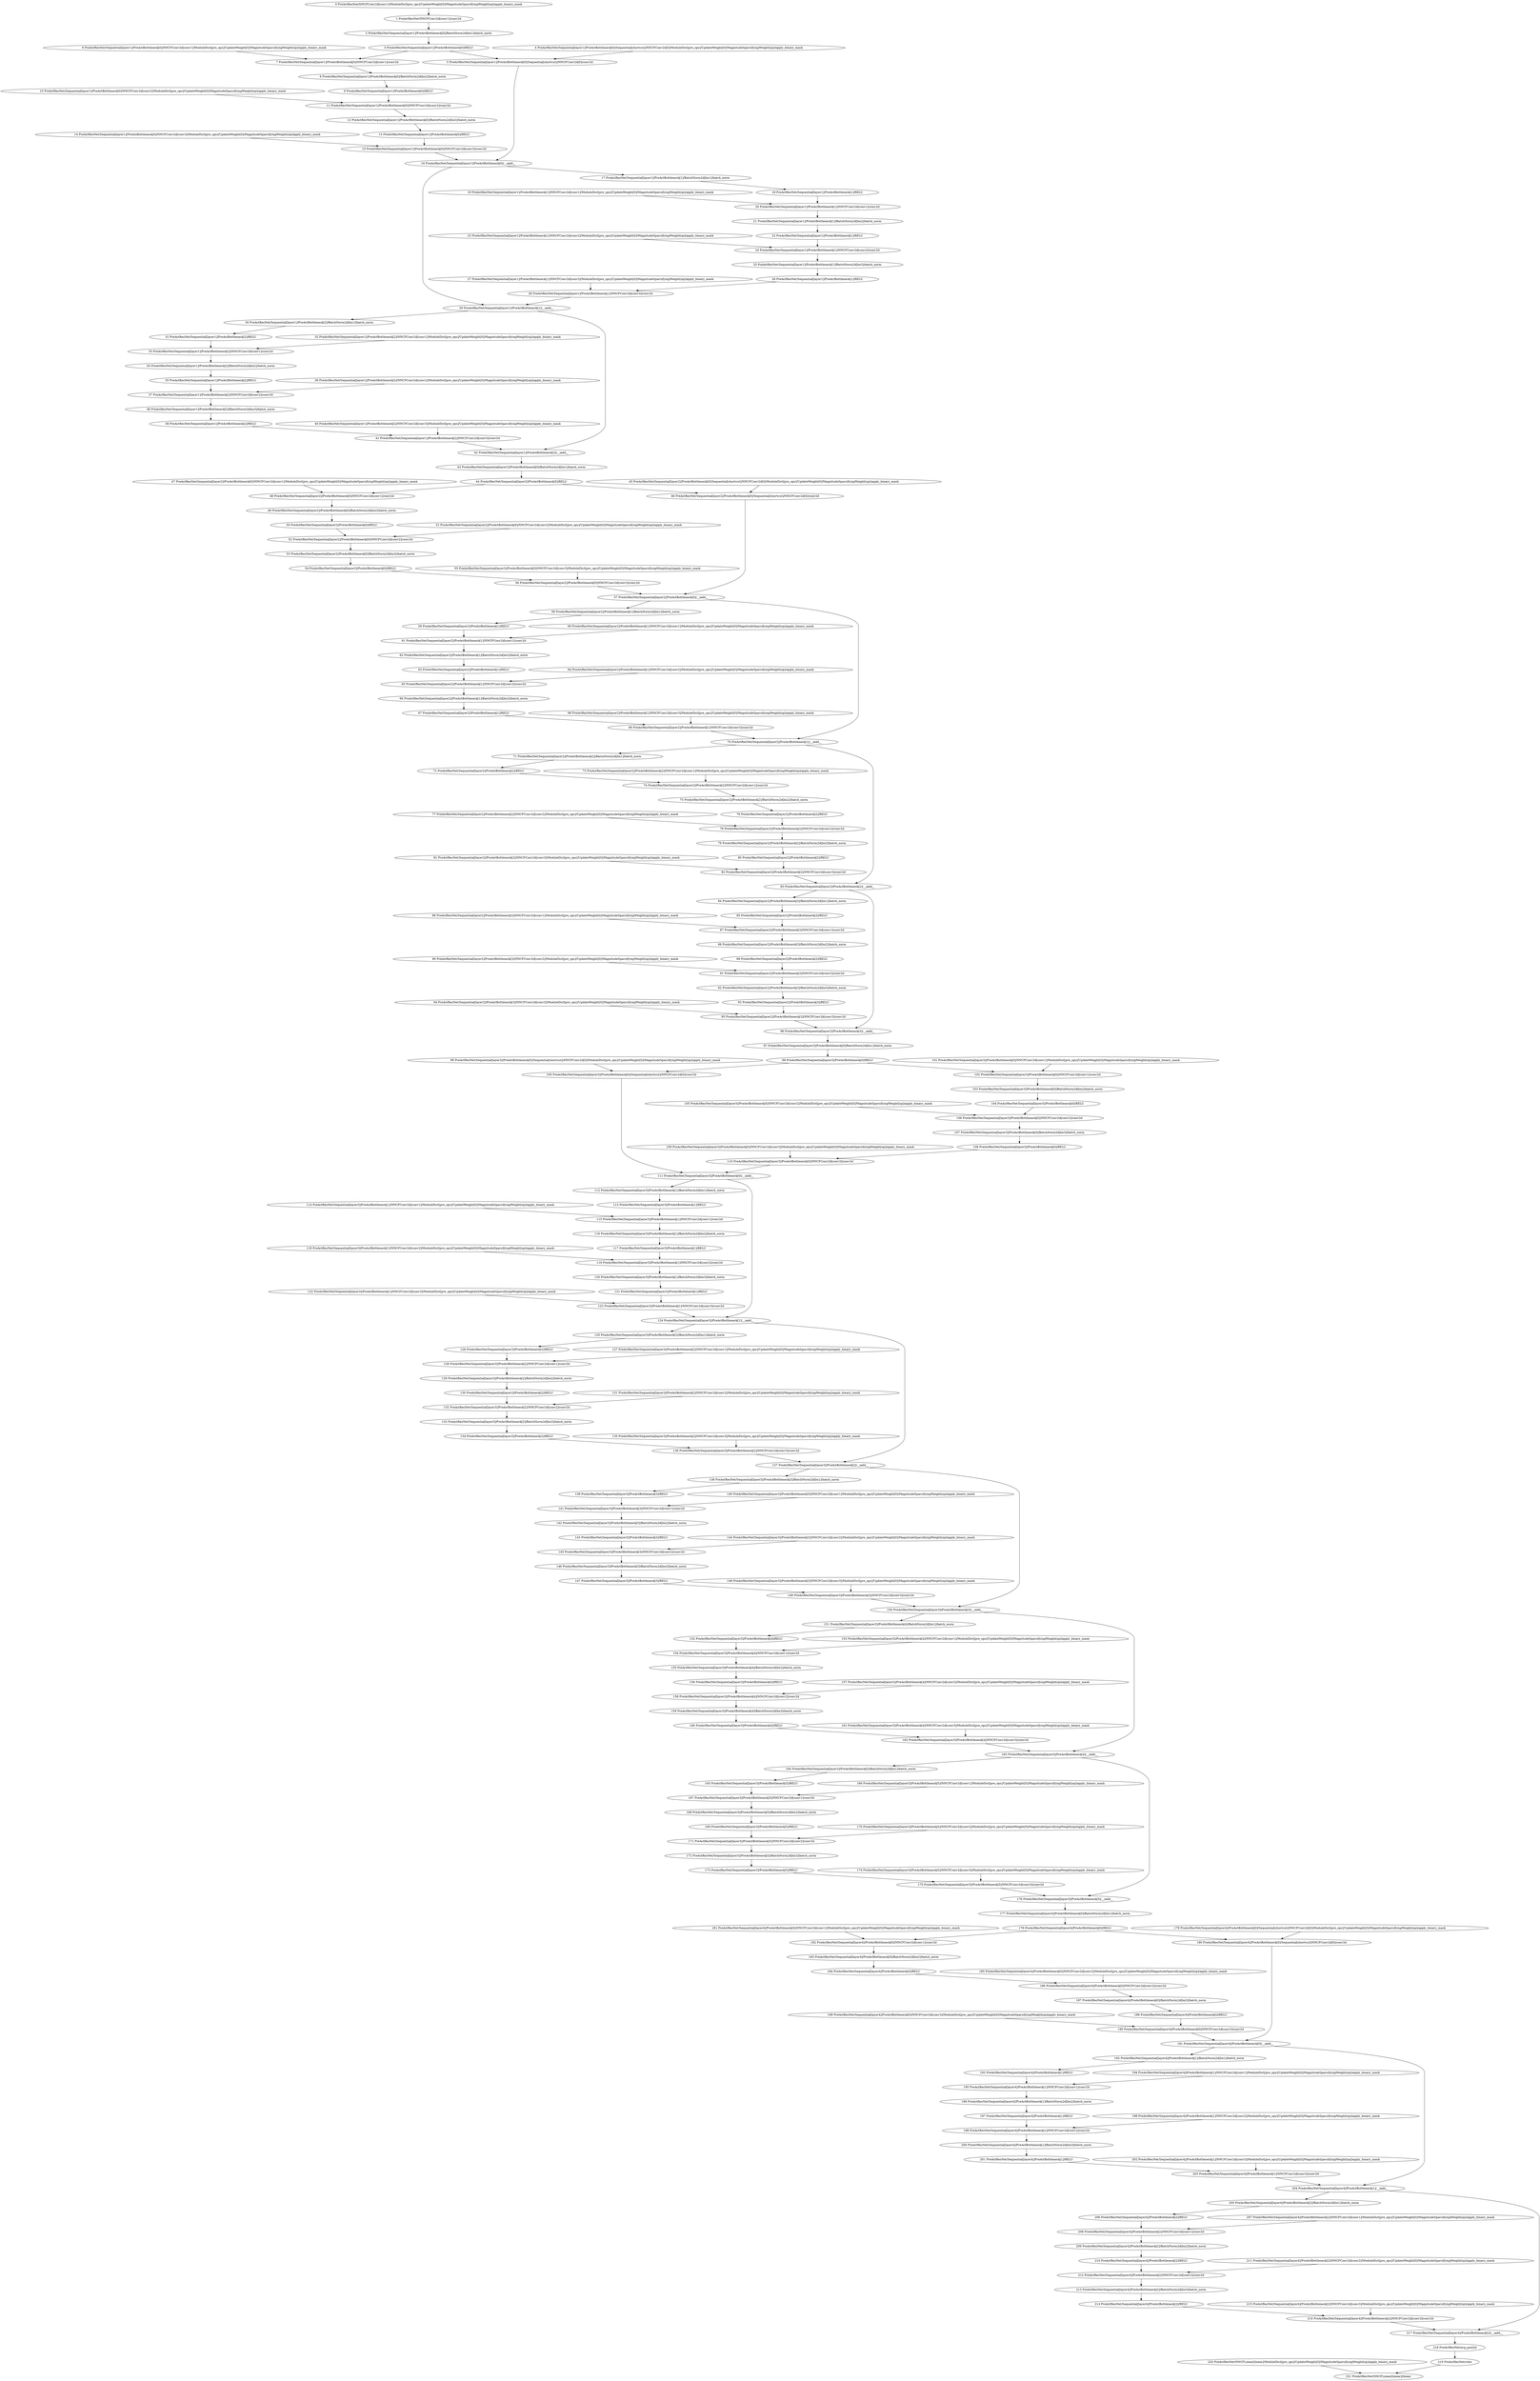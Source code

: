 strict digraph  {
"106 PreActResNet/Sequential[layer3]/PreActBottleneck[0]/NNCFConv2d[conv2]/conv2d" [id=106, scope="PreActResNet/Sequential[layer3]/PreActBottleneck[0]/NNCFConv2d[conv2]", type=conv2d];
"26 PreActResNet/Sequential[layer1]/PreActBottleneck[1]/RELU" [id=26, scope="PreActResNet/Sequential[layer1]/PreActBottleneck[1]", type=RELU];
"139 PreActResNet/Sequential[layer3]/PreActBottleneck[3]/RELU" [id=139, scope="PreActResNet/Sequential[layer3]/PreActBottleneck[3]", type=RELU];
"135 PreActResNet/Sequential[layer3]/PreActBottleneck[2]/NNCFConv2d[conv3]/ModuleDict[pre_ops]/UpdateWeight[0]/MagnitudeSparsifyingWeight[op]/apply_binary_mask" [id=135, scope="PreActResNet/Sequential[layer3]/PreActBottleneck[2]/NNCFConv2d[conv3]/ModuleDict[pre_ops]/UpdateWeight[0]/MagnitudeSparsifyingWeight[op]", type=apply_binary_mask];
"21 PreActResNet/Sequential[layer1]/PreActBottleneck[1]/BatchNorm2d[bn2]/batch_norm" [id=21, scope="PreActResNet/Sequential[layer1]/PreActBottleneck[1]/BatchNorm2d[bn2]", type=batch_norm];
"107 PreActResNet/Sequential[layer3]/PreActBottleneck[0]/BatchNorm2d[bn3]/batch_norm" [id=107, scope="PreActResNet/Sequential[layer3]/PreActBottleneck[0]/BatchNorm2d[bn3]", type=batch_norm];
"27 PreActResNet/Sequential[layer1]/PreActBottleneck[1]/NNCFConv2d[conv3]/ModuleDict[pre_ops]/UpdateWeight[0]/MagnitudeSparsifyingWeight[op]/apply_binary_mask" [id=27, scope="PreActResNet/Sequential[layer1]/PreActBottleneck[1]/NNCFConv2d[conv3]/ModuleDict[pre_ops]/UpdateWeight[0]/MagnitudeSparsifyingWeight[op]", type=apply_binary_mask];
"33 PreActResNet/Sequential[layer1]/PreActBottleneck[2]/NNCFConv2d[conv1]/conv2d" [id=33, scope="PreActResNet/Sequential[layer1]/PreActBottleneck[2]/NNCFConv2d[conv1]", type=conv2d];
"154 PreActResNet/Sequential[layer3]/PreActBottleneck[4]/NNCFConv2d[conv1]/conv2d" [id=154, scope="PreActResNet/Sequential[layer3]/PreActBottleneck[4]/NNCFConv2d[conv1]", type=conv2d];
"30 PreActResNet/Sequential[layer1]/PreActBottleneck[2]/BatchNorm2d[bn1]/batch_norm" [id=30, scope="PreActResNet/Sequential[layer1]/PreActBottleneck[2]/BatchNorm2d[bn1]", type=batch_norm];
"38 PreActResNet/Sequential[layer1]/PreActBottleneck[2]/BatchNorm2d[bn3]/batch_norm" [id=38, scope="PreActResNet/Sequential[layer1]/PreActBottleneck[2]/BatchNorm2d[bn3]", type=batch_norm];
"145 PreActResNet/Sequential[layer3]/PreActBottleneck[3]/NNCFConv2d[conv2]/conv2d" [id=145, scope="PreActResNet/Sequential[layer3]/PreActBottleneck[3]/NNCFConv2d[conv2]", type=conv2d];
"60 PreActResNet/Sequential[layer2]/PreActBottleneck[1]/NNCFConv2d[conv1]/ModuleDict[pre_ops]/UpdateWeight[0]/MagnitudeSparsifyingWeight[op]/apply_binary_mask" [id=60, scope="PreActResNet/Sequential[layer2]/PreActBottleneck[1]/NNCFConv2d[conv1]/ModuleDict[pre_ops]/UpdateWeight[0]/MagnitudeSparsifyingWeight[op]", type=apply_binary_mask];
"159 PreActResNet/Sequential[layer3]/PreActBottleneck[4]/BatchNorm2d[bn3]/batch_norm" [id=159, scope="PreActResNet/Sequential[layer3]/PreActBottleneck[4]/BatchNorm2d[bn3]", type=batch_norm];
"66 PreActResNet/Sequential[layer2]/PreActBottleneck[1]/BatchNorm2d[bn3]/batch_norm" [id=66, scope="PreActResNet/Sequential[layer2]/PreActBottleneck[1]/BatchNorm2d[bn3]", type=batch_norm];
"185 PreActResNet/Sequential[layer4]/PreActBottleneck[0]/NNCFConv2d[conv2]/ModuleDict[pre_ops]/UpdateWeight[0]/MagnitudeSparsifyingWeight[op]/apply_binary_mask" [id=185, scope="PreActResNet/Sequential[layer4]/PreActBottleneck[0]/NNCFConv2d[conv2]/ModuleDict[pre_ops]/UpdateWeight[0]/MagnitudeSparsifyingWeight[op]", type=apply_binary_mask];
"93 PreActResNet/Sequential[layer2]/PreActBottleneck[3]/RELU" [id=93, scope="PreActResNet/Sequential[layer2]/PreActBottleneck[3]", type=RELU];
"127 PreActResNet/Sequential[layer3]/PreActBottleneck[2]/NNCFConv2d[conv1]/ModuleDict[pre_ops]/UpdateWeight[0]/MagnitudeSparsifyingWeight[op]/apply_binary_mask" [id=127, scope="PreActResNet/Sequential[layer3]/PreActBottleneck[2]/NNCFConv2d[conv1]/ModuleDict[pre_ops]/UpdateWeight[0]/MagnitudeSparsifyingWeight[op]", type=apply_binary_mask];
"164 PreActResNet/Sequential[layer3]/PreActBottleneck[5]/BatchNorm2d[bn1]/batch_norm" [id=164, scope="PreActResNet/Sequential[layer3]/PreActBottleneck[5]/BatchNorm2d[bn1]", type=batch_norm];
"61 PreActResNet/Sequential[layer2]/PreActBottleneck[1]/NNCFConv2d[conv1]/conv2d" [id=61, scope="PreActResNet/Sequential[layer2]/PreActBottleneck[1]/NNCFConv2d[conv1]", type=conv2d];
"104 PreActResNet/Sequential[layer3]/PreActBottleneck[0]/RELU" [id=104, scope="PreActResNet/Sequential[layer3]/PreActBottleneck[0]", type=RELU];
"91 PreActResNet/Sequential[layer2]/PreActBottleneck[3]/NNCFConv2d[conv2]/conv2d" [id=91, scope="PreActResNet/Sequential[layer2]/PreActBottleneck[3]/NNCFConv2d[conv2]", type=conv2d];
"8 PreActResNet/Sequential[layer1]/PreActBottleneck[0]/BatchNorm2d[bn2]/batch_norm" [id=8, scope="PreActResNet/Sequential[layer1]/PreActBottleneck[0]/BatchNorm2d[bn2]", type=batch_norm];
"20 PreActResNet/Sequential[layer1]/PreActBottleneck[1]/NNCFConv2d[conv1]/conv2d" [id=20, scope="PreActResNet/Sequential[layer1]/PreActBottleneck[1]/NNCFConv2d[conv1]", type=conv2d];
"54 PreActResNet/Sequential[layer2]/PreActBottleneck[0]/RELU" [id=54, scope="PreActResNet/Sequential[layer2]/PreActBottleneck[0]", type=RELU];
"109 PreActResNet/Sequential[layer3]/PreActBottleneck[0]/NNCFConv2d[conv3]/ModuleDict[pre_ops]/UpdateWeight[0]/MagnitudeSparsifyingWeight[op]/apply_binary_mask" [id=109, scope="PreActResNet/Sequential[layer3]/PreActBottleneck[0]/NNCFConv2d[conv3]/ModuleDict[pre_ops]/UpdateWeight[0]/MagnitudeSparsifyingWeight[op]", type=apply_binary_mask];
"175 PreActResNet/Sequential[layer3]/PreActBottleneck[5]/NNCFConv2d[conv3]/conv2d" [id=175, scope="PreActResNet/Sequential[layer3]/PreActBottleneck[5]/NNCFConv2d[conv3]", type=conv2d];
"213 PreActResNet/Sequential[layer4]/PreActBottleneck[2]/BatchNorm2d[bn3]/batch_norm" [id=213, scope="PreActResNet/Sequential[layer4]/PreActBottleneck[2]/BatchNorm2d[bn3]", type=batch_norm];
"124 PreActResNet/Sequential[layer3]/PreActBottleneck[1]/__iadd__" [id=124, scope="PreActResNet/Sequential[layer3]/PreActBottleneck[1]", type=__iadd__];
"1 PreActResNet/NNCFConv2d[conv1]/conv2d" [id=1, scope="PreActResNet/NNCFConv2d[conv1]", type=conv2d];
"103 PreActResNet/Sequential[layer3]/PreActBottleneck[0]/BatchNorm2d[bn2]/batch_norm" [id=103, scope="PreActResNet/Sequential[layer3]/PreActBottleneck[0]/BatchNorm2d[bn2]", type=batch_norm];
"49 PreActResNet/Sequential[layer2]/PreActBottleneck[0]/BatchNorm2d[bn2]/batch_norm" [id=49, scope="PreActResNet/Sequential[layer2]/PreActBottleneck[0]/BatchNorm2d[bn2]", type=batch_norm];
"178 PreActResNet/Sequential[layer4]/PreActBottleneck[0]/RELU" [id=178, scope="PreActResNet/Sequential[layer4]/PreActBottleneck[0]", type=RELU];
"191 PreActResNet/Sequential[layer4]/PreActBottleneck[0]/__iadd__" [id=191, scope="PreActResNet/Sequential[layer4]/PreActBottleneck[0]", type=__iadd__];
"10 PreActResNet/Sequential[layer1]/PreActBottleneck[0]/NNCFConv2d[conv2]/ModuleDict[pre_ops]/UpdateWeight[0]/MagnitudeSparsifyingWeight[op]/apply_binary_mask" [id=10, scope="PreActResNet/Sequential[layer1]/PreActBottleneck[0]/NNCFConv2d[conv2]/ModuleDict[pre_ops]/UpdateWeight[0]/MagnitudeSparsifyingWeight[op]", type=apply_binary_mask];
"151 PreActResNet/Sequential[layer3]/PreActBottleneck[4]/BatchNorm2d[bn1]/batch_norm" [id=151, scope="PreActResNet/Sequential[layer3]/PreActBottleneck[4]/BatchNorm2d[bn1]", type=batch_norm];
"25 PreActResNet/Sequential[layer1]/PreActBottleneck[1]/BatchNorm2d[bn3]/batch_norm" [id=25, scope="PreActResNet/Sequential[layer1]/PreActBottleneck[1]/BatchNorm2d[bn3]", type=batch_norm];
"47 PreActResNet/Sequential[layer2]/PreActBottleneck[0]/NNCFConv2d[conv1]/ModuleDict[pre_ops]/UpdateWeight[0]/MagnitudeSparsifyingWeight[op]/apply_binary_mask" [id=47, scope="PreActResNet/Sequential[layer2]/PreActBottleneck[0]/NNCFConv2d[conv1]/ModuleDict[pre_ops]/UpdateWeight[0]/MagnitudeSparsifyingWeight[op]", type=apply_binary_mask];
"58 PreActResNet/Sequential[layer2]/PreActBottleneck[1]/BatchNorm2d[bn1]/batch_norm" [id=58, scope="PreActResNet/Sequential[layer2]/PreActBottleneck[1]/BatchNorm2d[bn1]", type=batch_norm];
"76 PreActResNet/Sequential[layer2]/PreActBottleneck[2]/RELU" [id=76, scope="PreActResNet/Sequential[layer2]/PreActBottleneck[2]", type=RELU];
"146 PreActResNet/Sequential[layer3]/PreActBottleneck[3]/BatchNorm2d[bn3]/batch_norm" [id=146, scope="PreActResNet/Sequential[layer3]/PreActBottleneck[3]/BatchNorm2d[bn3]", type=batch_norm];
"89 PreActResNet/Sequential[layer2]/PreActBottleneck[3]/RELU" [id=89, scope="PreActResNet/Sequential[layer2]/PreActBottleneck[3]", type=RELU];
"171 PreActResNet/Sequential[layer3]/PreActBottleneck[5]/NNCFConv2d[conv2]/conv2d" [id=171, scope="PreActResNet/Sequential[layer3]/PreActBottleneck[5]/NNCFConv2d[conv2]", type=conv2d];
"53 PreActResNet/Sequential[layer2]/PreActBottleneck[0]/BatchNorm2d[bn3]/batch_norm" [id=53, scope="PreActResNet/Sequential[layer2]/PreActBottleneck[0]/BatchNorm2d[bn3]", type=batch_norm];
"180 PreActResNet/Sequential[layer4]/PreActBottleneck[0]/Sequential[shortcut]/NNCFConv2d[0]/conv2d" [id=180, scope="PreActResNet/Sequential[layer4]/PreActBottleneck[0]/Sequential[shortcut]/NNCFConv2d[0]", type=conv2d];
"40 PreActResNet/Sequential[layer1]/PreActBottleneck[2]/NNCFConv2d[conv3]/ModuleDict[pre_ops]/UpdateWeight[0]/MagnitudeSparsifyingWeight[op]/apply_binary_mask" [id=40, scope="PreActResNet/Sequential[layer1]/PreActBottleneck[2]/NNCFConv2d[conv3]/ModuleDict[pre_ops]/UpdateWeight[0]/MagnitudeSparsifyingWeight[op]", type=apply_binary_mask];
"73 PreActResNet/Sequential[layer2]/PreActBottleneck[2]/NNCFConv2d[conv1]/ModuleDict[pre_ops]/UpdateWeight[0]/MagnitudeSparsifyingWeight[op]/apply_binary_mask" [id=73, scope="PreActResNet/Sequential[layer2]/PreActBottleneck[2]/NNCFConv2d[conv1]/ModuleDict[pre_ops]/UpdateWeight[0]/MagnitudeSparsifyingWeight[op]", type=apply_binary_mask];
"28 PreActResNet/Sequential[layer1]/PreActBottleneck[1]/NNCFConv2d[conv3]/conv2d" [id=28, scope="PreActResNet/Sequential[layer1]/PreActBottleneck[1]/NNCFConv2d[conv3]", type=conv2d];
"59 PreActResNet/Sequential[layer2]/PreActBottleneck[1]/RELU" [id=59, scope="PreActResNet/Sequential[layer2]/PreActBottleneck[1]", type=RELU];
"36 PreActResNet/Sequential[layer1]/PreActBottleneck[2]/NNCFConv2d[conv2]/ModuleDict[pre_ops]/UpdateWeight[0]/MagnitudeSparsifyingWeight[op]/apply_binary_mask" [id=36, scope="PreActResNet/Sequential[layer1]/PreActBottleneck[2]/NNCFConv2d[conv2]/ModuleDict[pre_ops]/UpdateWeight[0]/MagnitudeSparsifyingWeight[op]", type=apply_binary_mask];
"77 PreActResNet/Sequential[layer2]/PreActBottleneck[2]/NNCFConv2d[conv2]/ModuleDict[pre_ops]/UpdateWeight[0]/MagnitudeSparsifyingWeight[op]/apply_binary_mask" [id=77, scope="PreActResNet/Sequential[layer2]/PreActBottleneck[2]/NNCFConv2d[conv2]/ModuleDict[pre_ops]/UpdateWeight[0]/MagnitudeSparsifyingWeight[op]", type=apply_binary_mask];
"121 PreActResNet/Sequential[layer3]/PreActBottleneck[1]/RELU" [id=121, scope="PreActResNet/Sequential[layer3]/PreActBottleneck[1]", type=RELU];
"125 PreActResNet/Sequential[layer3]/PreActBottleneck[2]/BatchNorm2d[bn1]/batch_norm" [id=125, scope="PreActResNet/Sequential[layer3]/PreActBottleneck[2]/BatchNorm2d[bn1]", type=batch_norm];
"214 PreActResNet/Sequential[layer4]/PreActBottleneck[2]/RELU" [id=214, scope="PreActResNet/Sequential[layer4]/PreActBottleneck[2]", type=RELU];
"22 PreActResNet/Sequential[layer1]/PreActBottleneck[1]/RELU" [id=22, scope="PreActResNet/Sequential[layer1]/PreActBottleneck[1]", type=RELU];
"115 PreActResNet/Sequential[layer3]/PreActBottleneck[1]/NNCFConv2d[conv1]/conv2d" [id=115, scope="PreActResNet/Sequential[layer3]/PreActBottleneck[1]/NNCFConv2d[conv1]", type=conv2d];
"129 PreActResNet/Sequential[layer3]/PreActBottleneck[2]/BatchNorm2d[bn2]/batch_norm" [id=129, scope="PreActResNet/Sequential[layer3]/PreActBottleneck[2]/BatchNorm2d[bn2]", type=batch_norm];
"44 PreActResNet/Sequential[layer2]/PreActBottleneck[0]/RELU" [id=44, scope="PreActResNet/Sequential[layer2]/PreActBottleneck[0]", type=RELU];
"62 PreActResNet/Sequential[layer2]/PreActBottleneck[1]/BatchNorm2d[bn2]/batch_norm" [id=62, scope="PreActResNet/Sequential[layer2]/PreActBottleneck[1]/BatchNorm2d[bn2]", type=batch_norm];
"34 PreActResNet/Sequential[layer1]/PreActBottleneck[2]/BatchNorm2d[bn2]/batch_norm" [id=34, scope="PreActResNet/Sequential[layer1]/PreActBottleneck[2]/BatchNorm2d[bn2]", type=batch_norm];
"160 PreActResNet/Sequential[layer3]/PreActBottleneck[4]/RELU" [id=160, scope="PreActResNet/Sequential[layer3]/PreActBottleneck[4]", type=RELU];
"74 PreActResNet/Sequential[layer2]/PreActBottleneck[2]/NNCFConv2d[conv1]/conv2d" [id=74, scope="PreActResNet/Sequential[layer2]/PreActBottleneck[2]/NNCFConv2d[conv1]", type=conv2d];
"57 PreActResNet/Sequential[layer2]/PreActBottleneck[0]/__iadd__" [id=57, scope="PreActResNet/Sequential[layer2]/PreActBottleneck[0]", type=__iadd__];
"166 PreActResNet/Sequential[layer3]/PreActBottleneck[5]/NNCFConv2d[conv1]/ModuleDict[pre_ops]/UpdateWeight[0]/MagnitudeSparsifyingWeight[op]/apply_binary_mask" [id=166, scope="PreActResNet/Sequential[layer3]/PreActBottleneck[5]/NNCFConv2d[conv1]/ModuleDict[pre_ops]/UpdateWeight[0]/MagnitudeSparsifyingWeight[op]", type=apply_binary_mask];
"32 PreActResNet/Sequential[layer1]/PreActBottleneck[2]/NNCFConv2d[conv1]/ModuleDict[pre_ops]/UpdateWeight[0]/MagnitudeSparsifyingWeight[op]/apply_binary_mask" [id=32, scope="PreActResNet/Sequential[layer1]/PreActBottleneck[2]/NNCFConv2d[conv1]/ModuleDict[pre_ops]/UpdateWeight[0]/MagnitudeSparsifyingWeight[op]", type=apply_binary_mask];
"0 PreActResNet/NNCFConv2d[conv1]/ModuleDict[pre_ops]/UpdateWeight[0]/MagnitudeSparsifyingWeight[op]/apply_binary_mask" [id=0, scope="PreActResNet/NNCFConv2d[conv1]/ModuleDict[pre_ops]/UpdateWeight[0]/MagnitudeSparsifyingWeight[op]", type=apply_binary_mask];
"51 PreActResNet/Sequential[layer2]/PreActBottleneck[0]/NNCFConv2d[conv2]/ModuleDict[pre_ops]/UpdateWeight[0]/MagnitudeSparsifyingWeight[op]/apply_binary_mask" [id=51, scope="PreActResNet/Sequential[layer2]/PreActBottleneck[0]/NNCFConv2d[conv2]/ModuleDict[pre_ops]/UpdateWeight[0]/MagnitudeSparsifyingWeight[op]", type=apply_binary_mask];
"39 PreActResNet/Sequential[layer1]/PreActBottleneck[2]/RELU" [id=39, scope="PreActResNet/Sequential[layer1]/PreActBottleneck[2]", type=RELU];
"18 PreActResNet/Sequential[layer1]/PreActBottleneck[1]/RELU" [id=18, scope="PreActResNet/Sequential[layer1]/PreActBottleneck[1]", type=RELU];
"52 PreActResNet/Sequential[layer2]/PreActBottleneck[0]/NNCFConv2d[conv2]/conv2d" [id=52, scope="PreActResNet/Sequential[layer2]/PreActBottleneck[0]/NNCFConv2d[conv2]", type=conv2d];
"208 PreActResNet/Sequential[layer4]/PreActBottleneck[2]/NNCFConv2d[conv1]/conv2d" [id=208, scope="PreActResNet/Sequential[layer4]/PreActBottleneck[2]/NNCFConv2d[conv1]", type=conv2d];
"90 PreActResNet/Sequential[layer2]/PreActBottleneck[3]/NNCFConv2d[conv2]/ModuleDict[pre_ops]/UpdateWeight[0]/MagnitudeSparsifyingWeight[op]/apply_binary_mask" [id=90, scope="PreActResNet/Sequential[layer2]/PreActBottleneck[3]/NNCFConv2d[conv2]/ModuleDict[pre_ops]/UpdateWeight[0]/MagnitudeSparsifyingWeight[op]", type=apply_binary_mask];
"197 PreActResNet/Sequential[layer4]/PreActBottleneck[1]/RELU" [id=197, scope="PreActResNet/Sequential[layer4]/PreActBottleneck[1]", type=RELU];
"88 PreActResNet/Sequential[layer2]/PreActBottleneck[3]/BatchNorm2d[bn2]/batch_norm" [id=88, scope="PreActResNet/Sequential[layer2]/PreActBottleneck[3]/BatchNorm2d[bn2]", type=batch_norm];
"177 PreActResNet/Sequential[layer4]/PreActBottleneck[0]/BatchNorm2d[bn1]/batch_norm" [id=177, scope="PreActResNet/Sequential[layer4]/PreActBottleneck[0]/BatchNorm2d[bn1]", type=batch_norm];
"158 PreActResNet/Sequential[layer3]/PreActBottleneck[4]/NNCFConv2d[conv2]/conv2d" [id=158, scope="PreActResNet/Sequential[layer3]/PreActBottleneck[4]/NNCFConv2d[conv2]", type=conv2d];
"7 PreActResNet/Sequential[layer1]/PreActBottleneck[0]/NNCFConv2d[conv1]/conv2d" [id=7, scope="PreActResNet/Sequential[layer1]/PreActBottleneck[0]/NNCFConv2d[conv1]", type=conv2d];
"100 PreActResNet/Sequential[layer3]/PreActBottleneck[0]/Sequential[shortcut]/NNCFConv2d[0]/conv2d" [id=100, scope="PreActResNet/Sequential[layer3]/PreActBottleneck[0]/Sequential[shortcut]/NNCFConv2d[0]", type=conv2d];
"85 PreActResNet/Sequential[layer2]/PreActBottleneck[3]/RELU" [id=85, scope="PreActResNet/Sequential[layer2]/PreActBottleneck[3]", type=RELU];
"92 PreActResNet/Sequential[layer2]/PreActBottleneck[3]/BatchNorm2d[bn3]/batch_norm" [id=92, scope="PreActResNet/Sequential[layer2]/PreActBottleneck[3]/BatchNorm2d[bn3]", type=batch_norm];
"102 PreActResNet/Sequential[layer3]/PreActBottleneck[0]/NNCFConv2d[conv1]/conv2d" [id=102, scope="PreActResNet/Sequential[layer3]/PreActBottleneck[0]/NNCFConv2d[conv1]", type=conv2d];
"123 PreActResNet/Sequential[layer3]/PreActBottleneck[1]/NNCFConv2d[conv3]/conv2d" [id=123, scope="PreActResNet/Sequential[layer3]/PreActBottleneck[1]/NNCFConv2d[conv3]", type=conv2d];
"113 PreActResNet/Sequential[layer3]/PreActBottleneck[1]/RELU" [id=113, scope="PreActResNet/Sequential[layer3]/PreActBottleneck[1]", type=RELU];
"170 PreActResNet/Sequential[layer3]/PreActBottleneck[5]/NNCFConv2d[conv2]/ModuleDict[pre_ops]/UpdateWeight[0]/MagnitudeSparsifyingWeight[op]/apply_binary_mask" [id=170, scope="PreActResNet/Sequential[layer3]/PreActBottleneck[5]/NNCFConv2d[conv2]/ModuleDict[pre_ops]/UpdateWeight[0]/MagnitudeSparsifyingWeight[op]", type=apply_binary_mask];
"149 PreActResNet/Sequential[layer3]/PreActBottleneck[3]/NNCFConv2d[conv3]/conv2d" [id=149, scope="PreActResNet/Sequential[layer3]/PreActBottleneck[3]/NNCFConv2d[conv3]", type=conv2d];
"203 PreActResNet/Sequential[layer4]/PreActBottleneck[1]/NNCFConv2d[conv3]/conv2d" [id=203, scope="PreActResNet/Sequential[layer4]/PreActBottleneck[1]/NNCFConv2d[conv3]", type=conv2d];
"122 PreActResNet/Sequential[layer3]/PreActBottleneck[1]/NNCFConv2d[conv3]/ModuleDict[pre_ops]/UpdateWeight[0]/MagnitudeSparsifyingWeight[op]/apply_binary_mask" [id=122, scope="PreActResNet/Sequential[layer3]/PreActBottleneck[1]/NNCFConv2d[conv3]/ModuleDict[pre_ops]/UpdateWeight[0]/MagnitudeSparsifyingWeight[op]", type=apply_binary_mask];
"97 PreActResNet/Sequential[layer3]/PreActBottleneck[0]/BatchNorm2d[bn1]/batch_norm" [id=97, scope="PreActResNet/Sequential[layer3]/PreActBottleneck[0]/BatchNorm2d[bn1]", type=batch_norm];
"209 PreActResNet/Sequential[layer4]/PreActBottleneck[2]/BatchNorm2d[bn2]/batch_norm" [id=209, scope="PreActResNet/Sequential[layer4]/PreActBottleneck[2]/BatchNorm2d[bn2]", type=batch_norm];
"120 PreActResNet/Sequential[layer3]/PreActBottleneck[1]/BatchNorm2d[bn3]/batch_norm" [id=120, scope="PreActResNet/Sequential[layer3]/PreActBottleneck[1]/BatchNorm2d[bn3]", type=batch_norm];
"72 PreActResNet/Sequential[layer2]/PreActBottleneck[2]/RELU" [id=72, scope="PreActResNet/Sequential[layer2]/PreActBottleneck[2]", type=RELU];
"173 PreActResNet/Sequential[layer3]/PreActBottleneck[5]/RELU" [id=173, scope="PreActResNet/Sequential[layer3]/PreActBottleneck[5]", type=RELU];
"174 PreActResNet/Sequential[layer3]/PreActBottleneck[5]/NNCFConv2d[conv3]/ModuleDict[pre_ops]/UpdateWeight[0]/MagnitudeSparsifyingWeight[op]/apply_binary_mask" [id=174, scope="PreActResNet/Sequential[layer3]/PreActBottleneck[5]/NNCFConv2d[conv3]/ModuleDict[pre_ops]/UpdateWeight[0]/MagnitudeSparsifyingWeight[op]", type=apply_binary_mask];
"29 PreActResNet/Sequential[layer1]/PreActBottleneck[1]/__iadd__" [id=29, scope="PreActResNet/Sequential[layer1]/PreActBottleneck[1]", type=__iadd__];
"156 PreActResNet/Sequential[layer3]/PreActBottleneck[4]/RELU" [id=156, scope="PreActResNet/Sequential[layer3]/PreActBottleneck[4]", type=RELU];
"201 PreActResNet/Sequential[layer4]/PreActBottleneck[1]/RELU" [id=201, scope="PreActResNet/Sequential[layer4]/PreActBottleneck[1]", type=RELU];
"128 PreActResNet/Sequential[layer3]/PreActBottleneck[2]/NNCFConv2d[conv1]/conv2d" [id=128, scope="PreActResNet/Sequential[layer3]/PreActBottleneck[2]/NNCFConv2d[conv1]", type=conv2d];
"215 PreActResNet/Sequential[layer4]/PreActBottleneck[2]/NNCFConv2d[conv3]/ModuleDict[pre_ops]/UpdateWeight[0]/MagnitudeSparsifyingWeight[op]/apply_binary_mask" [id=215, scope="PreActResNet/Sequential[layer4]/PreActBottleneck[2]/NNCFConv2d[conv3]/ModuleDict[pre_ops]/UpdateWeight[0]/MagnitudeSparsifyingWeight[op]", type=apply_binary_mask];
"117 PreActResNet/Sequential[layer3]/PreActBottleneck[1]/RELU" [id=117, scope="PreActResNet/Sequential[layer3]/PreActBottleneck[1]", type=RELU];
"194 PreActResNet/Sequential[layer4]/PreActBottleneck[1]/NNCFConv2d[conv1]/ModuleDict[pre_ops]/UpdateWeight[0]/MagnitudeSparsifyingWeight[op]/apply_binary_mask" [id=194, scope="PreActResNet/Sequential[layer4]/PreActBottleneck[1]/NNCFConv2d[conv1]/ModuleDict[pre_ops]/UpdateWeight[0]/MagnitudeSparsifyingWeight[op]", type=apply_binary_mask];
"3 PreActResNet/Sequential[layer1]/PreActBottleneck[0]/RELU" [id=3, scope="PreActResNet/Sequential[layer1]/PreActBottleneck[0]", type=RELU];
"105 PreActResNet/Sequential[layer3]/PreActBottleneck[0]/NNCFConv2d[conv2]/ModuleDict[pre_ops]/UpdateWeight[0]/MagnitudeSparsifyingWeight[op]/apply_binary_mask" [id=105, scope="PreActResNet/Sequential[layer3]/PreActBottleneck[0]/NNCFConv2d[conv2]/ModuleDict[pre_ops]/UpdateWeight[0]/MagnitudeSparsifyingWeight[op]", type=apply_binary_mask];
"80 PreActResNet/Sequential[layer2]/PreActBottleneck[2]/RELU" [id=80, scope="PreActResNet/Sequential[layer2]/PreActBottleneck[2]", type=RELU];
"9 PreActResNet/Sequential[layer1]/PreActBottleneck[0]/RELU" [id=9, scope="PreActResNet/Sequential[layer1]/PreActBottleneck[0]", type=RELU];
"188 PreActResNet/Sequential[layer4]/PreActBottleneck[0]/RELU" [id=188, scope="PreActResNet/Sequential[layer4]/PreActBottleneck[0]", type=RELU];
"132 PreActResNet/Sequential[layer3]/PreActBottleneck[2]/NNCFConv2d[conv2]/conv2d" [id=132, scope="PreActResNet/Sequential[layer3]/PreActBottleneck[2]/NNCFConv2d[conv2]", type=conv2d];
"181 PreActResNet/Sequential[layer4]/PreActBottleneck[0]/NNCFConv2d[conv1]/ModuleDict[pre_ops]/UpdateWeight[0]/MagnitudeSparsifyingWeight[op]/apply_binary_mask" [id=181, scope="PreActResNet/Sequential[layer4]/PreActBottleneck[0]/NNCFConv2d[conv1]/ModuleDict[pre_ops]/UpdateWeight[0]/MagnitudeSparsifyingWeight[op]", type=apply_binary_mask];
"11 PreActResNet/Sequential[layer1]/PreActBottleneck[0]/NNCFConv2d[conv2]/conv2d" [id=11, scope="PreActResNet/Sequential[layer1]/PreActBottleneck[0]/NNCFConv2d[conv2]", type=conv2d];
"67 PreActResNet/Sequential[layer2]/PreActBottleneck[1]/RELU" [id=67, scope="PreActResNet/Sequential[layer2]/PreActBottleneck[1]", type=RELU];
"186 PreActResNet/Sequential[layer4]/PreActBottleneck[0]/NNCFConv2d[conv2]/conv2d" [id=186, scope="PreActResNet/Sequential[layer4]/PreActBottleneck[0]/NNCFConv2d[conv2]", type=conv2d];
"179 PreActResNet/Sequential[layer4]/PreActBottleneck[0]/Sequential[shortcut]/NNCFConv2d[0]/ModuleDict[pre_ops]/UpdateWeight[0]/MagnitudeSparsifyingWeight[op]/apply_binary_mask" [id=179, scope="PreActResNet/Sequential[layer4]/PreActBottleneck[0]/Sequential[shortcut]/NNCFConv2d[0]/ModuleDict[pre_ops]/UpdateWeight[0]/MagnitudeSparsifyingWeight[op]", type=apply_binary_mask];
"216 PreActResNet/Sequential[layer4]/PreActBottleneck[2]/NNCFConv2d[conv3]/conv2d" [id=216, scope="PreActResNet/Sequential[layer4]/PreActBottleneck[2]/NNCFConv2d[conv3]", type=conv2d];
"163 PreActResNet/Sequential[layer3]/PreActBottleneck[4]/__iadd__" [id=163, scope="PreActResNet/Sequential[layer3]/PreActBottleneck[4]", type=__iadd__];
"147 PreActResNet/Sequential[layer3]/PreActBottleneck[3]/RELU" [id=147, scope="PreActResNet/Sequential[layer3]/PreActBottleneck[3]", type=RELU];
"212 PreActResNet/Sequential[layer4]/PreActBottleneck[2]/NNCFConv2d[conv2]/conv2d" [id=212, scope="PreActResNet/Sequential[layer4]/PreActBottleneck[2]/NNCFConv2d[conv2]", type=conv2d];
"140 PreActResNet/Sequential[layer3]/PreActBottleneck[3]/NNCFConv2d[conv1]/ModuleDict[pre_ops]/UpdateWeight[0]/MagnitudeSparsifyingWeight[op]/apply_binary_mask" [id=140, scope="PreActResNet/Sequential[layer3]/PreActBottleneck[3]/NNCFConv2d[conv1]/ModuleDict[pre_ops]/UpdateWeight[0]/MagnitudeSparsifyingWeight[op]", type=apply_binary_mask];
"118 PreActResNet/Sequential[layer3]/PreActBottleneck[1]/NNCFConv2d[conv2]/ModuleDict[pre_ops]/UpdateWeight[0]/MagnitudeSparsifyingWeight[op]/apply_binary_mask" [id=118, scope="PreActResNet/Sequential[layer3]/PreActBottleneck[1]/NNCFConv2d[conv2]/ModuleDict[pre_ops]/UpdateWeight[0]/MagnitudeSparsifyingWeight[op]", type=apply_binary_mask];
"133 PreActResNet/Sequential[layer3]/PreActBottleneck[2]/BatchNorm2d[bn3]/batch_norm" [id=133, scope="PreActResNet/Sequential[layer3]/PreActBottleneck[2]/BatchNorm2d[bn3]", type=batch_norm];
"23 PreActResNet/Sequential[layer1]/PreActBottleneck[1]/NNCFConv2d[conv2]/ModuleDict[pre_ops]/UpdateWeight[0]/MagnitudeSparsifyingWeight[op]/apply_binary_mask" [id=23, scope="PreActResNet/Sequential[layer1]/PreActBottleneck[1]/NNCFConv2d[conv2]/ModuleDict[pre_ops]/UpdateWeight[0]/MagnitudeSparsifyingWeight[op]", type=apply_binary_mask];
"199 PreActResNet/Sequential[layer4]/PreActBottleneck[1]/NNCFConv2d[conv2]/conv2d" [id=199, scope="PreActResNet/Sequential[layer4]/PreActBottleneck[1]/NNCFConv2d[conv2]", type=conv2d];
"182 PreActResNet/Sequential[layer4]/PreActBottleneck[0]/NNCFConv2d[conv1]/conv2d" [id=182, scope="PreActResNet/Sequential[layer4]/PreActBottleneck[0]/NNCFConv2d[conv1]", type=conv2d];
"46 PreActResNet/Sequential[layer2]/PreActBottleneck[0]/Sequential[shortcut]/NNCFConv2d[0]/conv2d" [id=46, scope="PreActResNet/Sequential[layer2]/PreActBottleneck[0]/Sequential[shortcut]/NNCFConv2d[0]", type=conv2d];
"99 PreActResNet/Sequential[layer3]/PreActBottleneck[0]/Sequential[shortcut]/NNCFConv2d[0]/ModuleDict[pre_ops]/UpdateWeight[0]/MagnitudeSparsifyingWeight[op]/apply_binary_mask" [id=99, scope="PreActResNet/Sequential[layer3]/PreActBottleneck[0]/Sequential[shortcut]/NNCFConv2d[0]/ModuleDict[pre_ops]/UpdateWeight[0]/MagnitudeSparsifyingWeight[op]", type=apply_binary_mask];
"119 PreActResNet/Sequential[layer3]/PreActBottleneck[1]/NNCFConv2d[conv2]/conv2d" [id=119, scope="PreActResNet/Sequential[layer3]/PreActBottleneck[1]/NNCFConv2d[conv2]", type=conv2d];
"207 PreActResNet/Sequential[layer4]/PreActBottleneck[2]/NNCFConv2d[conv1]/ModuleDict[pre_ops]/UpdateWeight[0]/MagnitudeSparsifyingWeight[op]/apply_binary_mask" [id=207, scope="PreActResNet/Sequential[layer4]/PreActBottleneck[2]/NNCFConv2d[conv1]/ModuleDict[pre_ops]/UpdateWeight[0]/MagnitudeSparsifyingWeight[op]", type=apply_binary_mask];
"211 PreActResNet/Sequential[layer4]/PreActBottleneck[2]/NNCFConv2d[conv2]/ModuleDict[pre_ops]/UpdateWeight[0]/MagnitudeSparsifyingWeight[op]/apply_binary_mask" [id=211, scope="PreActResNet/Sequential[layer4]/PreActBottleneck[2]/NNCFConv2d[conv2]/ModuleDict[pre_ops]/UpdateWeight[0]/MagnitudeSparsifyingWeight[op]", type=apply_binary_mask];
"55 PreActResNet/Sequential[layer2]/PreActBottleneck[0]/NNCFConv2d[conv3]/ModuleDict[pre_ops]/UpdateWeight[0]/MagnitudeSparsifyingWeight[op]/apply_binary_mask" [id=55, scope="PreActResNet/Sequential[layer2]/PreActBottleneck[0]/NNCFConv2d[conv3]/ModuleDict[pre_ops]/UpdateWeight[0]/MagnitudeSparsifyingWeight[op]", type=apply_binary_mask];
"192 PreActResNet/Sequential[layer4]/PreActBottleneck[1]/BatchNorm2d[bn1]/batch_norm" [id=192, scope="PreActResNet/Sequential[layer4]/PreActBottleneck[1]/BatchNorm2d[bn1]", type=batch_norm];
"126 PreActResNet/Sequential[layer3]/PreActBottleneck[2]/RELU" [id=126, scope="PreActResNet/Sequential[layer3]/PreActBottleneck[2]", type=RELU];
"19 PreActResNet/Sequential[layer1]/PreActBottleneck[1]/NNCFConv2d[conv1]/ModuleDict[pre_ops]/UpdateWeight[0]/MagnitudeSparsifyingWeight[op]/apply_binary_mask" [id=19, scope="PreActResNet/Sequential[layer1]/PreActBottleneck[1]/NNCFConv2d[conv1]/ModuleDict[pre_ops]/UpdateWeight[0]/MagnitudeSparsifyingWeight[op]", type=apply_binary_mask];
"169 PreActResNet/Sequential[layer3]/PreActBottleneck[5]/RELU" [id=169, scope="PreActResNet/Sequential[layer3]/PreActBottleneck[5]", type=RELU];
"190 PreActResNet/Sequential[layer4]/PreActBottleneck[0]/NNCFConv2d[conv3]/conv2d" [id=190, scope="PreActResNet/Sequential[layer4]/PreActBottleneck[0]/NNCFConv2d[conv3]", type=conv2d];
"200 PreActResNet/Sequential[layer4]/PreActBottleneck[1]/BatchNorm2d[bn3]/batch_norm" [id=200, scope="PreActResNet/Sequential[layer4]/PreActBottleneck[1]/BatchNorm2d[bn3]", type=batch_norm];
"137 PreActResNet/Sequential[layer3]/PreActBottleneck[2]/__iadd__" [id=137, scope="PreActResNet/Sequential[layer3]/PreActBottleneck[2]", type=__iadd__];
"202 PreActResNet/Sequential[layer4]/PreActBottleneck[1]/NNCFConv2d[conv3]/ModuleDict[pre_ops]/UpdateWeight[0]/MagnitudeSparsifyingWeight[op]/apply_binary_mask" [id=202, scope="PreActResNet/Sequential[layer4]/PreActBottleneck[1]/NNCFConv2d[conv3]/ModuleDict[pre_ops]/UpdateWeight[0]/MagnitudeSparsifyingWeight[op]", type=apply_binary_mask];
"134 PreActResNet/Sequential[layer3]/PreActBottleneck[2]/RELU" [id=134, scope="PreActResNet/Sequential[layer3]/PreActBottleneck[2]", type=RELU];
"84 PreActResNet/Sequential[layer2]/PreActBottleneck[3]/BatchNorm2d[bn1]/batch_norm" [id=84, scope="PreActResNet/Sequential[layer2]/PreActBottleneck[3]/BatchNorm2d[bn1]", type=batch_norm];
"56 PreActResNet/Sequential[layer2]/PreActBottleneck[0]/NNCFConv2d[conv3]/conv2d" [id=56, scope="PreActResNet/Sequential[layer2]/PreActBottleneck[0]/NNCFConv2d[conv3]", type=conv2d];
"15 PreActResNet/Sequential[layer1]/PreActBottleneck[0]/NNCFConv2d[conv3]/conv2d" [id=15, scope="PreActResNet/Sequential[layer1]/PreActBottleneck[0]/NNCFConv2d[conv3]", type=conv2d];
"176 PreActResNet/Sequential[layer3]/PreActBottleneck[5]/__iadd__" [id=176, scope="PreActResNet/Sequential[layer3]/PreActBottleneck[5]", type=__iadd__];
"172 PreActResNet/Sequential[layer3]/PreActBottleneck[5]/BatchNorm2d[bn3]/batch_norm" [id=172, scope="PreActResNet/Sequential[layer3]/PreActBottleneck[5]/BatchNorm2d[bn3]", type=batch_norm];
"130 PreActResNet/Sequential[layer3]/PreActBottleneck[2]/RELU" [id=130, scope="PreActResNet/Sequential[layer3]/PreActBottleneck[2]", type=RELU];
"42 PreActResNet/Sequential[layer1]/PreActBottleneck[2]/__iadd__" [id=42, scope="PreActResNet/Sequential[layer1]/PreActBottleneck[2]", type=__iadd__];
"183 PreActResNet/Sequential[layer4]/PreActBottleneck[0]/BatchNorm2d[bn2]/batch_norm" [id=183, scope="PreActResNet/Sequential[layer4]/PreActBottleneck[0]/BatchNorm2d[bn2]", type=batch_norm];
"13 PreActResNet/Sequential[layer1]/PreActBottleneck[0]/RELU" [id=13, scope="PreActResNet/Sequential[layer1]/PreActBottleneck[0]", type=RELU];
"205 PreActResNet/Sequential[layer4]/PreActBottleneck[2]/BatchNorm2d[bn1]/batch_norm" [id=205, scope="PreActResNet/Sequential[layer4]/PreActBottleneck[2]/BatchNorm2d[bn1]", type=batch_norm];
"69 PreActResNet/Sequential[layer2]/PreActBottleneck[1]/NNCFConv2d[conv3]/conv2d" [id=69, scope="PreActResNet/Sequential[layer2]/PreActBottleneck[1]/NNCFConv2d[conv3]", type=conv2d];
"101 PreActResNet/Sequential[layer3]/PreActBottleneck[0]/NNCFConv2d[conv1]/ModuleDict[pre_ops]/UpdateWeight[0]/MagnitudeSparsifyingWeight[op]/apply_binary_mask" [id=101, scope="PreActResNet/Sequential[layer3]/PreActBottleneck[0]/NNCFConv2d[conv1]/ModuleDict[pre_ops]/UpdateWeight[0]/MagnitudeSparsifyingWeight[op]", type=apply_binary_mask];
"4 PreActResNet/Sequential[layer1]/PreActBottleneck[0]/Sequential[shortcut]/NNCFConv2d[0]/ModuleDict[pre_ops]/UpdateWeight[0]/MagnitudeSparsifyingWeight[op]/apply_binary_mask" [id=4, scope="PreActResNet/Sequential[layer1]/PreActBottleneck[0]/Sequential[shortcut]/NNCFConv2d[0]/ModuleDict[pre_ops]/UpdateWeight[0]/MagnitudeSparsifyingWeight[op]", type=apply_binary_mask];
"138 PreActResNet/Sequential[layer3]/PreActBottleneck[3]/BatchNorm2d[bn1]/batch_norm" [id=138, scope="PreActResNet/Sequential[layer3]/PreActBottleneck[3]/BatchNorm2d[bn1]", type=batch_norm];
"198 PreActResNet/Sequential[layer4]/PreActBottleneck[1]/NNCFConv2d[conv2]/ModuleDict[pre_ops]/UpdateWeight[0]/MagnitudeSparsifyingWeight[op]/apply_binary_mask" [id=198, scope="PreActResNet/Sequential[layer4]/PreActBottleneck[1]/NNCFConv2d[conv2]/ModuleDict[pre_ops]/UpdateWeight[0]/MagnitudeSparsifyingWeight[op]", type=apply_binary_mask];
"189 PreActResNet/Sequential[layer4]/PreActBottleneck[0]/NNCFConv2d[conv3]/ModuleDict[pre_ops]/UpdateWeight[0]/MagnitudeSparsifyingWeight[op]/apply_binary_mask" [id=189, scope="PreActResNet/Sequential[layer4]/PreActBottleneck[0]/NNCFConv2d[conv3]/ModuleDict[pre_ops]/UpdateWeight[0]/MagnitudeSparsifyingWeight[op]", type=apply_binary_mask];
"111 PreActResNet/Sequential[layer3]/PreActBottleneck[0]/__iadd__" [id=111, scope="PreActResNet/Sequential[layer3]/PreActBottleneck[0]", type=__iadd__];
"165 PreActResNet/Sequential[layer3]/PreActBottleneck[5]/RELU" [id=165, scope="PreActResNet/Sequential[layer3]/PreActBottleneck[5]", type=RELU];
"43 PreActResNet/Sequential[layer2]/PreActBottleneck[0]/BatchNorm2d[bn1]/batch_norm" [id=43, scope="PreActResNet/Sequential[layer2]/PreActBottleneck[0]/BatchNorm2d[bn1]", type=batch_norm];
"150 PreActResNet/Sequential[layer3]/PreActBottleneck[3]/__iadd__" [id=150, scope="PreActResNet/Sequential[layer3]/PreActBottleneck[3]", type=__iadd__];
"24 PreActResNet/Sequential[layer1]/PreActBottleneck[1]/NNCFConv2d[conv2]/conv2d" [id=24, scope="PreActResNet/Sequential[layer1]/PreActBottleneck[1]/NNCFConv2d[conv2]", type=conv2d];
"71 PreActResNet/Sequential[layer2]/PreActBottleneck[2]/BatchNorm2d[bn1]/batch_norm" [id=71, scope="PreActResNet/Sequential[layer2]/PreActBottleneck[2]/BatchNorm2d[bn1]", type=batch_norm];
"94 PreActResNet/Sequential[layer2]/PreActBottleneck[3]/NNCFConv2d[conv3]/ModuleDict[pre_ops]/UpdateWeight[0]/MagnitudeSparsifyingWeight[op]/apply_binary_mask" [id=94, scope="PreActResNet/Sequential[layer2]/PreActBottleneck[3]/NNCFConv2d[conv3]/ModuleDict[pre_ops]/UpdateWeight[0]/MagnitudeSparsifyingWeight[op]", type=apply_binary_mask];
"155 PreActResNet/Sequential[layer3]/PreActBottleneck[4]/BatchNorm2d[bn2]/batch_norm" [id=155, scope="PreActResNet/Sequential[layer3]/PreActBottleneck[4]/BatchNorm2d[bn2]", type=batch_norm];
"196 PreActResNet/Sequential[layer4]/PreActBottleneck[1]/BatchNorm2d[bn2]/batch_norm" [id=196, scope="PreActResNet/Sequential[layer4]/PreActBottleneck[1]/BatchNorm2d[bn2]", type=batch_norm];
"221 PreActResNet/NNCFLinear[linear]/linear" [id=221, scope="PreActResNet/NNCFLinear[linear]", type=linear];
"63 PreActResNet/Sequential[layer2]/PreActBottleneck[1]/RELU" [id=63, scope="PreActResNet/Sequential[layer2]/PreActBottleneck[1]", type=RELU];
"37 PreActResNet/Sequential[layer1]/PreActBottleneck[2]/NNCFConv2d[conv2]/conv2d" [id=37, scope="PreActResNet/Sequential[layer1]/PreActBottleneck[2]/NNCFConv2d[conv2]", type=conv2d];
"152 PreActResNet/Sequential[layer3]/PreActBottleneck[4]/RELU" [id=152, scope="PreActResNet/Sequential[layer3]/PreActBottleneck[4]", type=RELU];
"75 PreActResNet/Sequential[layer2]/PreActBottleneck[2]/BatchNorm2d[bn2]/batch_norm" [id=75, scope="PreActResNet/Sequential[layer2]/PreActBottleneck[2]/BatchNorm2d[bn2]", type=batch_norm];
"157 PreActResNet/Sequential[layer3]/PreActBottleneck[4]/NNCFConv2d[conv2]/ModuleDict[pre_ops]/UpdateWeight[0]/MagnitudeSparsifyingWeight[op]/apply_binary_mask" [id=157, scope="PreActResNet/Sequential[layer3]/PreActBottleneck[4]/NNCFConv2d[conv2]/ModuleDict[pre_ops]/UpdateWeight[0]/MagnitudeSparsifyingWeight[op]", type=apply_binary_mask];
"112 PreActResNet/Sequential[layer3]/PreActBottleneck[1]/BatchNorm2d[bn1]/batch_norm" [id=112, scope="PreActResNet/Sequential[layer3]/PreActBottleneck[1]/BatchNorm2d[bn1]", type=batch_norm];
"81 PreActResNet/Sequential[layer2]/PreActBottleneck[2]/NNCFConv2d[conv3]/ModuleDict[pre_ops]/UpdateWeight[0]/MagnitudeSparsifyingWeight[op]/apply_binary_mask" [id=81, scope="PreActResNet/Sequential[layer2]/PreActBottleneck[2]/NNCFConv2d[conv3]/ModuleDict[pre_ops]/UpdateWeight[0]/MagnitudeSparsifyingWeight[op]", type=apply_binary_mask];
"65 PreActResNet/Sequential[layer2]/PreActBottleneck[1]/NNCFConv2d[conv2]/conv2d" [id=65, scope="PreActResNet/Sequential[layer2]/PreActBottleneck[1]/NNCFConv2d[conv2]", type=conv2d];
"110 PreActResNet/Sequential[layer3]/PreActBottleneck[0]/NNCFConv2d[conv3]/conv2d" [id=110, scope="PreActResNet/Sequential[layer3]/PreActBottleneck[0]/NNCFConv2d[conv3]", type=conv2d];
"220 PreActResNet/NNCFLinear[linear]/ModuleDict[pre_ops]/UpdateWeight[0]/MagnitudeSparsifyingWeight[op]/apply_binary_mask" [id=220, scope="PreActResNet/NNCFLinear[linear]/ModuleDict[pre_ops]/UpdateWeight[0]/MagnitudeSparsifyingWeight[op]", type=apply_binary_mask];
"219 PreActResNet/view" [id=219, scope=PreActResNet, type=view];
"12 PreActResNet/Sequential[layer1]/PreActBottleneck[0]/BatchNorm2d[bn3]/batch_norm" [id=12, scope="PreActResNet/Sequential[layer1]/PreActBottleneck[0]/BatchNorm2d[bn3]", type=batch_norm];
"96 PreActResNet/Sequential[layer2]/PreActBottleneck[3]/__iadd__" [id=96, scope="PreActResNet/Sequential[layer2]/PreActBottleneck[3]", type=__iadd__];
"5 PreActResNet/Sequential[layer1]/PreActBottleneck[0]/Sequential[shortcut]/NNCFConv2d[0]/conv2d" [id=5, scope="PreActResNet/Sequential[layer1]/PreActBottleneck[0]/Sequential[shortcut]/NNCFConv2d[0]", type=conv2d];
"2 PreActResNet/Sequential[layer1]/PreActBottleneck[0]/BatchNorm2d[bn1]/batch_norm" [id=2, scope="PreActResNet/Sequential[layer1]/PreActBottleneck[0]/BatchNorm2d[bn1]", type=batch_norm];
"206 PreActResNet/Sequential[layer4]/PreActBottleneck[2]/RELU" [id=206, scope="PreActResNet/Sequential[layer4]/PreActBottleneck[2]", type=RELU];
"68 PreActResNet/Sequential[layer2]/PreActBottleneck[1]/NNCFConv2d[conv3]/ModuleDict[pre_ops]/UpdateWeight[0]/MagnitudeSparsifyingWeight[op]/apply_binary_mask" [id=68, scope="PreActResNet/Sequential[layer2]/PreActBottleneck[1]/NNCFConv2d[conv3]/ModuleDict[pre_ops]/UpdateWeight[0]/MagnitudeSparsifyingWeight[op]", type=apply_binary_mask];
"148 PreActResNet/Sequential[layer3]/PreActBottleneck[3]/NNCFConv2d[conv3]/ModuleDict[pre_ops]/UpdateWeight[0]/MagnitudeSparsifyingWeight[op]/apply_binary_mask" [id=148, scope="PreActResNet/Sequential[layer3]/PreActBottleneck[3]/NNCFConv2d[conv3]/ModuleDict[pre_ops]/UpdateWeight[0]/MagnitudeSparsifyingWeight[op]", type=apply_binary_mask];
"79 PreActResNet/Sequential[layer2]/PreActBottleneck[2]/BatchNorm2d[bn3]/batch_norm" [id=79, scope="PreActResNet/Sequential[layer2]/PreActBottleneck[2]/BatchNorm2d[bn3]", type=batch_norm];
"204 PreActResNet/Sequential[layer4]/PreActBottleneck[1]/__iadd__" [id=204, scope="PreActResNet/Sequential[layer4]/PreActBottleneck[1]", type=__iadd__];
"82 PreActResNet/Sequential[layer2]/PreActBottleneck[2]/NNCFConv2d[conv3]/conv2d" [id=82, scope="PreActResNet/Sequential[layer2]/PreActBottleneck[2]/NNCFConv2d[conv3]", type=conv2d];
"16 PreActResNet/Sequential[layer1]/PreActBottleneck[0]/__iadd__" [id=16, scope="PreActResNet/Sequential[layer1]/PreActBottleneck[0]", type=__iadd__];
"142 PreActResNet/Sequential[layer3]/PreActBottleneck[3]/BatchNorm2d[bn2]/batch_norm" [id=142, scope="PreActResNet/Sequential[layer3]/PreActBottleneck[3]/BatchNorm2d[bn2]", type=batch_norm];
"144 PreActResNet/Sequential[layer3]/PreActBottleneck[3]/NNCFConv2d[conv2]/ModuleDict[pre_ops]/UpdateWeight[0]/MagnitudeSparsifyingWeight[op]/apply_binary_mask" [id=144, scope="PreActResNet/Sequential[layer3]/PreActBottleneck[3]/NNCFConv2d[conv2]/ModuleDict[pre_ops]/UpdateWeight[0]/MagnitudeSparsifyingWeight[op]", type=apply_binary_mask];
"131 PreActResNet/Sequential[layer3]/PreActBottleneck[2]/NNCFConv2d[conv2]/ModuleDict[pre_ops]/UpdateWeight[0]/MagnitudeSparsifyingWeight[op]/apply_binary_mask" [id=131, scope="PreActResNet/Sequential[layer3]/PreActBottleneck[2]/NNCFConv2d[conv2]/ModuleDict[pre_ops]/UpdateWeight[0]/MagnitudeSparsifyingWeight[op]", type=apply_binary_mask];
"70 PreActResNet/Sequential[layer2]/PreActBottleneck[1]/__iadd__" [id=70, scope="PreActResNet/Sequential[layer2]/PreActBottleneck[1]", type=__iadd__];
"168 PreActResNet/Sequential[layer3]/PreActBottleneck[5]/BatchNorm2d[bn2]/batch_norm" [id=168, scope="PreActResNet/Sequential[layer3]/PreActBottleneck[5]/BatchNorm2d[bn2]", type=batch_norm];
"50 PreActResNet/Sequential[layer2]/PreActBottleneck[0]/RELU" [id=50, scope="PreActResNet/Sequential[layer2]/PreActBottleneck[0]", type=RELU];
"45 PreActResNet/Sequential[layer2]/PreActBottleneck[0]/Sequential[shortcut]/NNCFConv2d[0]/ModuleDict[pre_ops]/UpdateWeight[0]/MagnitudeSparsifyingWeight[op]/apply_binary_mask" [id=45, scope="PreActResNet/Sequential[layer2]/PreActBottleneck[0]/Sequential[shortcut]/NNCFConv2d[0]/ModuleDict[pre_ops]/UpdateWeight[0]/MagnitudeSparsifyingWeight[op]", type=apply_binary_mask];
"218 PreActResNet/avg_pool2d" [id=218, scope=PreActResNet, type=avg_pool2d];
"161 PreActResNet/Sequential[layer3]/PreActBottleneck[4]/NNCFConv2d[conv3]/ModuleDict[pre_ops]/UpdateWeight[0]/MagnitudeSparsifyingWeight[op]/apply_binary_mask" [id=161, scope="PreActResNet/Sequential[layer3]/PreActBottleneck[4]/NNCFConv2d[conv3]/ModuleDict[pre_ops]/UpdateWeight[0]/MagnitudeSparsifyingWeight[op]", type=apply_binary_mask];
"35 PreActResNet/Sequential[layer1]/PreActBottleneck[2]/RELU" [id=35, scope="PreActResNet/Sequential[layer1]/PreActBottleneck[2]", type=RELU];
"86 PreActResNet/Sequential[layer2]/PreActBottleneck[3]/NNCFConv2d[conv1]/ModuleDict[pre_ops]/UpdateWeight[0]/MagnitudeSparsifyingWeight[op]/apply_binary_mask" [id=86, scope="PreActResNet/Sequential[layer2]/PreActBottleneck[3]/NNCFConv2d[conv1]/ModuleDict[pre_ops]/UpdateWeight[0]/MagnitudeSparsifyingWeight[op]", type=apply_binary_mask];
"116 PreActResNet/Sequential[layer3]/PreActBottleneck[1]/BatchNorm2d[bn2]/batch_norm" [id=116, scope="PreActResNet/Sequential[layer3]/PreActBottleneck[1]/BatchNorm2d[bn2]", type=batch_norm];
"17 PreActResNet/Sequential[layer1]/PreActBottleneck[1]/BatchNorm2d[bn1]/batch_norm" [id=17, scope="PreActResNet/Sequential[layer1]/PreActBottleneck[1]/BatchNorm2d[bn1]", type=batch_norm];
"153 PreActResNet/Sequential[layer3]/PreActBottleneck[4]/NNCFConv2d[conv1]/ModuleDict[pre_ops]/UpdateWeight[0]/MagnitudeSparsifyingWeight[op]/apply_binary_mask" [id=153, scope="PreActResNet/Sequential[layer3]/PreActBottleneck[4]/NNCFConv2d[conv1]/ModuleDict[pre_ops]/UpdateWeight[0]/MagnitudeSparsifyingWeight[op]", type=apply_binary_mask];
"195 PreActResNet/Sequential[layer4]/PreActBottleneck[1]/NNCFConv2d[conv1]/conv2d" [id=195, scope="PreActResNet/Sequential[layer4]/PreActBottleneck[1]/NNCFConv2d[conv1]", type=conv2d];
"78 PreActResNet/Sequential[layer2]/PreActBottleneck[2]/NNCFConv2d[conv2]/conv2d" [id=78, scope="PreActResNet/Sequential[layer2]/PreActBottleneck[2]/NNCFConv2d[conv2]", type=conv2d];
"31 PreActResNet/Sequential[layer1]/PreActBottleneck[2]/RELU" [id=31, scope="PreActResNet/Sequential[layer1]/PreActBottleneck[2]", type=RELU];
"95 PreActResNet/Sequential[layer2]/PreActBottleneck[3]/NNCFConv2d[conv3]/conv2d" [id=95, scope="PreActResNet/Sequential[layer2]/PreActBottleneck[3]/NNCFConv2d[conv3]", type=conv2d];
"114 PreActResNet/Sequential[layer3]/PreActBottleneck[1]/NNCFConv2d[conv1]/ModuleDict[pre_ops]/UpdateWeight[0]/MagnitudeSparsifyingWeight[op]/apply_binary_mask" [id=114, scope="PreActResNet/Sequential[layer3]/PreActBottleneck[1]/NNCFConv2d[conv1]/ModuleDict[pre_ops]/UpdateWeight[0]/MagnitudeSparsifyingWeight[op]", type=apply_binary_mask];
"184 PreActResNet/Sequential[layer4]/PreActBottleneck[0]/RELU" [id=184, scope="PreActResNet/Sequential[layer4]/PreActBottleneck[0]", type=RELU];
"136 PreActResNet/Sequential[layer3]/PreActBottleneck[2]/NNCFConv2d[conv3]/conv2d" [id=136, scope="PreActResNet/Sequential[layer3]/PreActBottleneck[2]/NNCFConv2d[conv3]", type=conv2d];
"83 PreActResNet/Sequential[layer2]/PreActBottleneck[2]/__iadd__" [id=83, scope="PreActResNet/Sequential[layer2]/PreActBottleneck[2]", type=__iadd__];
"143 PreActResNet/Sequential[layer3]/PreActBottleneck[3]/RELU" [id=143, scope="PreActResNet/Sequential[layer3]/PreActBottleneck[3]", type=RELU];
"108 PreActResNet/Sequential[layer3]/PreActBottleneck[0]/RELU" [id=108, scope="PreActResNet/Sequential[layer3]/PreActBottleneck[0]", type=RELU];
"217 PreActResNet/Sequential[layer4]/PreActBottleneck[2]/__iadd__" [id=217, scope="PreActResNet/Sequential[layer4]/PreActBottleneck[2]", type=__iadd__];
"64 PreActResNet/Sequential[layer2]/PreActBottleneck[1]/NNCFConv2d[conv2]/ModuleDict[pre_ops]/UpdateWeight[0]/MagnitudeSparsifyingWeight[op]/apply_binary_mask" [id=64, scope="PreActResNet/Sequential[layer2]/PreActBottleneck[1]/NNCFConv2d[conv2]/ModuleDict[pre_ops]/UpdateWeight[0]/MagnitudeSparsifyingWeight[op]", type=apply_binary_mask];
"6 PreActResNet/Sequential[layer1]/PreActBottleneck[0]/NNCFConv2d[conv1]/ModuleDict[pre_ops]/UpdateWeight[0]/MagnitudeSparsifyingWeight[op]/apply_binary_mask" [id=6, scope="PreActResNet/Sequential[layer1]/PreActBottleneck[0]/NNCFConv2d[conv1]/ModuleDict[pre_ops]/UpdateWeight[0]/MagnitudeSparsifyingWeight[op]", type=apply_binary_mask];
"87 PreActResNet/Sequential[layer2]/PreActBottleneck[3]/NNCFConv2d[conv1]/conv2d" [id=87, scope="PreActResNet/Sequential[layer2]/PreActBottleneck[3]/NNCFConv2d[conv1]", type=conv2d];
"41 PreActResNet/Sequential[layer1]/PreActBottleneck[2]/NNCFConv2d[conv3]/conv2d" [id=41, scope="PreActResNet/Sequential[layer1]/PreActBottleneck[2]/NNCFConv2d[conv3]", type=conv2d];
"141 PreActResNet/Sequential[layer3]/PreActBottleneck[3]/NNCFConv2d[conv1]/conv2d" [id=141, scope="PreActResNet/Sequential[layer3]/PreActBottleneck[3]/NNCFConv2d[conv1]", type=conv2d];
"98 PreActResNet/Sequential[layer3]/PreActBottleneck[0]/RELU" [id=98, scope="PreActResNet/Sequential[layer3]/PreActBottleneck[0]", type=RELU];
"167 PreActResNet/Sequential[layer3]/PreActBottleneck[5]/NNCFConv2d[conv1]/conv2d" [id=167, scope="PreActResNet/Sequential[layer3]/PreActBottleneck[5]/NNCFConv2d[conv1]", type=conv2d];
"162 PreActResNet/Sequential[layer3]/PreActBottleneck[4]/NNCFConv2d[conv3]/conv2d" [id=162, scope="PreActResNet/Sequential[layer3]/PreActBottleneck[4]/NNCFConv2d[conv3]", type=conv2d];
"14 PreActResNet/Sequential[layer1]/PreActBottleneck[0]/NNCFConv2d[conv3]/ModuleDict[pre_ops]/UpdateWeight[0]/MagnitudeSparsifyingWeight[op]/apply_binary_mask" [id=14, scope="PreActResNet/Sequential[layer1]/PreActBottleneck[0]/NNCFConv2d[conv3]/ModuleDict[pre_ops]/UpdateWeight[0]/MagnitudeSparsifyingWeight[op]", type=apply_binary_mask];
"193 PreActResNet/Sequential[layer4]/PreActBottleneck[1]/RELU" [id=193, scope="PreActResNet/Sequential[layer4]/PreActBottleneck[1]", type=RELU];
"187 PreActResNet/Sequential[layer4]/PreActBottleneck[0]/BatchNorm2d[bn3]/batch_norm" [id=187, scope="PreActResNet/Sequential[layer4]/PreActBottleneck[0]/BatchNorm2d[bn3]", type=batch_norm];
"210 PreActResNet/Sequential[layer4]/PreActBottleneck[2]/RELU" [id=210, scope="PreActResNet/Sequential[layer4]/PreActBottleneck[2]", type=RELU];
"48 PreActResNet/Sequential[layer2]/PreActBottleneck[0]/NNCFConv2d[conv1]/conv2d" [id=48, scope="PreActResNet/Sequential[layer2]/PreActBottleneck[0]/NNCFConv2d[conv1]", type=conv2d];
"106 PreActResNet/Sequential[layer3]/PreActBottleneck[0]/NNCFConv2d[conv2]/conv2d" -> "107 PreActResNet/Sequential[layer3]/PreActBottleneck[0]/BatchNorm2d[bn3]/batch_norm";
"26 PreActResNet/Sequential[layer1]/PreActBottleneck[1]/RELU" -> "28 PreActResNet/Sequential[layer1]/PreActBottleneck[1]/NNCFConv2d[conv3]/conv2d";
"139 PreActResNet/Sequential[layer3]/PreActBottleneck[3]/RELU" -> "141 PreActResNet/Sequential[layer3]/PreActBottleneck[3]/NNCFConv2d[conv1]/conv2d";
"135 PreActResNet/Sequential[layer3]/PreActBottleneck[2]/NNCFConv2d[conv3]/ModuleDict[pre_ops]/UpdateWeight[0]/MagnitudeSparsifyingWeight[op]/apply_binary_mask" -> "136 PreActResNet/Sequential[layer3]/PreActBottleneck[2]/NNCFConv2d[conv3]/conv2d";
"21 PreActResNet/Sequential[layer1]/PreActBottleneck[1]/BatchNorm2d[bn2]/batch_norm" -> "22 PreActResNet/Sequential[layer1]/PreActBottleneck[1]/RELU";
"107 PreActResNet/Sequential[layer3]/PreActBottleneck[0]/BatchNorm2d[bn3]/batch_norm" -> "108 PreActResNet/Sequential[layer3]/PreActBottleneck[0]/RELU";
"27 PreActResNet/Sequential[layer1]/PreActBottleneck[1]/NNCFConv2d[conv3]/ModuleDict[pre_ops]/UpdateWeight[0]/MagnitudeSparsifyingWeight[op]/apply_binary_mask" -> "28 PreActResNet/Sequential[layer1]/PreActBottleneck[1]/NNCFConv2d[conv3]/conv2d";
"33 PreActResNet/Sequential[layer1]/PreActBottleneck[2]/NNCFConv2d[conv1]/conv2d" -> "34 PreActResNet/Sequential[layer1]/PreActBottleneck[2]/BatchNorm2d[bn2]/batch_norm";
"154 PreActResNet/Sequential[layer3]/PreActBottleneck[4]/NNCFConv2d[conv1]/conv2d" -> "155 PreActResNet/Sequential[layer3]/PreActBottleneck[4]/BatchNorm2d[bn2]/batch_norm";
"30 PreActResNet/Sequential[layer1]/PreActBottleneck[2]/BatchNorm2d[bn1]/batch_norm" -> "31 PreActResNet/Sequential[layer1]/PreActBottleneck[2]/RELU";
"38 PreActResNet/Sequential[layer1]/PreActBottleneck[2]/BatchNorm2d[bn3]/batch_norm" -> "39 PreActResNet/Sequential[layer1]/PreActBottleneck[2]/RELU";
"145 PreActResNet/Sequential[layer3]/PreActBottleneck[3]/NNCFConv2d[conv2]/conv2d" -> "146 PreActResNet/Sequential[layer3]/PreActBottleneck[3]/BatchNorm2d[bn3]/batch_norm";
"60 PreActResNet/Sequential[layer2]/PreActBottleneck[1]/NNCFConv2d[conv1]/ModuleDict[pre_ops]/UpdateWeight[0]/MagnitudeSparsifyingWeight[op]/apply_binary_mask" -> "61 PreActResNet/Sequential[layer2]/PreActBottleneck[1]/NNCFConv2d[conv1]/conv2d";
"159 PreActResNet/Sequential[layer3]/PreActBottleneck[4]/BatchNorm2d[bn3]/batch_norm" -> "160 PreActResNet/Sequential[layer3]/PreActBottleneck[4]/RELU";
"66 PreActResNet/Sequential[layer2]/PreActBottleneck[1]/BatchNorm2d[bn3]/batch_norm" -> "67 PreActResNet/Sequential[layer2]/PreActBottleneck[1]/RELU";
"185 PreActResNet/Sequential[layer4]/PreActBottleneck[0]/NNCFConv2d[conv2]/ModuleDict[pre_ops]/UpdateWeight[0]/MagnitudeSparsifyingWeight[op]/apply_binary_mask" -> "186 PreActResNet/Sequential[layer4]/PreActBottleneck[0]/NNCFConv2d[conv2]/conv2d";
"93 PreActResNet/Sequential[layer2]/PreActBottleneck[3]/RELU" -> "95 PreActResNet/Sequential[layer2]/PreActBottleneck[3]/NNCFConv2d[conv3]/conv2d";
"127 PreActResNet/Sequential[layer3]/PreActBottleneck[2]/NNCFConv2d[conv1]/ModuleDict[pre_ops]/UpdateWeight[0]/MagnitudeSparsifyingWeight[op]/apply_binary_mask" -> "128 PreActResNet/Sequential[layer3]/PreActBottleneck[2]/NNCFConv2d[conv1]/conv2d";
"164 PreActResNet/Sequential[layer3]/PreActBottleneck[5]/BatchNorm2d[bn1]/batch_norm" -> "165 PreActResNet/Sequential[layer3]/PreActBottleneck[5]/RELU";
"61 PreActResNet/Sequential[layer2]/PreActBottleneck[1]/NNCFConv2d[conv1]/conv2d" -> "62 PreActResNet/Sequential[layer2]/PreActBottleneck[1]/BatchNorm2d[bn2]/batch_norm";
"104 PreActResNet/Sequential[layer3]/PreActBottleneck[0]/RELU" -> "106 PreActResNet/Sequential[layer3]/PreActBottleneck[0]/NNCFConv2d[conv2]/conv2d";
"91 PreActResNet/Sequential[layer2]/PreActBottleneck[3]/NNCFConv2d[conv2]/conv2d" -> "92 PreActResNet/Sequential[layer2]/PreActBottleneck[3]/BatchNorm2d[bn3]/batch_norm";
"8 PreActResNet/Sequential[layer1]/PreActBottleneck[0]/BatchNorm2d[bn2]/batch_norm" -> "9 PreActResNet/Sequential[layer1]/PreActBottleneck[0]/RELU";
"20 PreActResNet/Sequential[layer1]/PreActBottleneck[1]/NNCFConv2d[conv1]/conv2d" -> "21 PreActResNet/Sequential[layer1]/PreActBottleneck[1]/BatchNorm2d[bn2]/batch_norm";
"54 PreActResNet/Sequential[layer2]/PreActBottleneck[0]/RELU" -> "56 PreActResNet/Sequential[layer2]/PreActBottleneck[0]/NNCFConv2d[conv3]/conv2d";
"109 PreActResNet/Sequential[layer3]/PreActBottleneck[0]/NNCFConv2d[conv3]/ModuleDict[pre_ops]/UpdateWeight[0]/MagnitudeSparsifyingWeight[op]/apply_binary_mask" -> "110 PreActResNet/Sequential[layer3]/PreActBottleneck[0]/NNCFConv2d[conv3]/conv2d";
"175 PreActResNet/Sequential[layer3]/PreActBottleneck[5]/NNCFConv2d[conv3]/conv2d" -> "176 PreActResNet/Sequential[layer3]/PreActBottleneck[5]/__iadd__";
"213 PreActResNet/Sequential[layer4]/PreActBottleneck[2]/BatchNorm2d[bn3]/batch_norm" -> "214 PreActResNet/Sequential[layer4]/PreActBottleneck[2]/RELU";
"124 PreActResNet/Sequential[layer3]/PreActBottleneck[1]/__iadd__" -> "125 PreActResNet/Sequential[layer3]/PreActBottleneck[2]/BatchNorm2d[bn1]/batch_norm";
"124 PreActResNet/Sequential[layer3]/PreActBottleneck[1]/__iadd__" -> "137 PreActResNet/Sequential[layer3]/PreActBottleneck[2]/__iadd__";
"1 PreActResNet/NNCFConv2d[conv1]/conv2d" -> "2 PreActResNet/Sequential[layer1]/PreActBottleneck[0]/BatchNorm2d[bn1]/batch_norm";
"103 PreActResNet/Sequential[layer3]/PreActBottleneck[0]/BatchNorm2d[bn2]/batch_norm" -> "104 PreActResNet/Sequential[layer3]/PreActBottleneck[0]/RELU";
"49 PreActResNet/Sequential[layer2]/PreActBottleneck[0]/BatchNorm2d[bn2]/batch_norm" -> "50 PreActResNet/Sequential[layer2]/PreActBottleneck[0]/RELU";
"178 PreActResNet/Sequential[layer4]/PreActBottleneck[0]/RELU" -> "182 PreActResNet/Sequential[layer4]/PreActBottleneck[0]/NNCFConv2d[conv1]/conv2d";
"178 PreActResNet/Sequential[layer4]/PreActBottleneck[0]/RELU" -> "180 PreActResNet/Sequential[layer4]/PreActBottleneck[0]/Sequential[shortcut]/NNCFConv2d[0]/conv2d";
"191 PreActResNet/Sequential[layer4]/PreActBottleneck[0]/__iadd__" -> "204 PreActResNet/Sequential[layer4]/PreActBottleneck[1]/__iadd__";
"191 PreActResNet/Sequential[layer4]/PreActBottleneck[0]/__iadd__" -> "192 PreActResNet/Sequential[layer4]/PreActBottleneck[1]/BatchNorm2d[bn1]/batch_norm";
"10 PreActResNet/Sequential[layer1]/PreActBottleneck[0]/NNCFConv2d[conv2]/ModuleDict[pre_ops]/UpdateWeight[0]/MagnitudeSparsifyingWeight[op]/apply_binary_mask" -> "11 PreActResNet/Sequential[layer1]/PreActBottleneck[0]/NNCFConv2d[conv2]/conv2d";
"151 PreActResNet/Sequential[layer3]/PreActBottleneck[4]/BatchNorm2d[bn1]/batch_norm" -> "152 PreActResNet/Sequential[layer3]/PreActBottleneck[4]/RELU";
"25 PreActResNet/Sequential[layer1]/PreActBottleneck[1]/BatchNorm2d[bn3]/batch_norm" -> "26 PreActResNet/Sequential[layer1]/PreActBottleneck[1]/RELU";
"47 PreActResNet/Sequential[layer2]/PreActBottleneck[0]/NNCFConv2d[conv1]/ModuleDict[pre_ops]/UpdateWeight[0]/MagnitudeSparsifyingWeight[op]/apply_binary_mask" -> "48 PreActResNet/Sequential[layer2]/PreActBottleneck[0]/NNCFConv2d[conv1]/conv2d";
"58 PreActResNet/Sequential[layer2]/PreActBottleneck[1]/BatchNorm2d[bn1]/batch_norm" -> "59 PreActResNet/Sequential[layer2]/PreActBottleneck[1]/RELU";
"76 PreActResNet/Sequential[layer2]/PreActBottleneck[2]/RELU" -> "78 PreActResNet/Sequential[layer2]/PreActBottleneck[2]/NNCFConv2d[conv2]/conv2d";
"146 PreActResNet/Sequential[layer3]/PreActBottleneck[3]/BatchNorm2d[bn3]/batch_norm" -> "147 PreActResNet/Sequential[layer3]/PreActBottleneck[3]/RELU";
"89 PreActResNet/Sequential[layer2]/PreActBottleneck[3]/RELU" -> "91 PreActResNet/Sequential[layer2]/PreActBottleneck[3]/NNCFConv2d[conv2]/conv2d";
"171 PreActResNet/Sequential[layer3]/PreActBottleneck[5]/NNCFConv2d[conv2]/conv2d" -> "172 PreActResNet/Sequential[layer3]/PreActBottleneck[5]/BatchNorm2d[bn3]/batch_norm";
"53 PreActResNet/Sequential[layer2]/PreActBottleneck[0]/BatchNorm2d[bn3]/batch_norm" -> "54 PreActResNet/Sequential[layer2]/PreActBottleneck[0]/RELU";
"180 PreActResNet/Sequential[layer4]/PreActBottleneck[0]/Sequential[shortcut]/NNCFConv2d[0]/conv2d" -> "191 PreActResNet/Sequential[layer4]/PreActBottleneck[0]/__iadd__";
"40 PreActResNet/Sequential[layer1]/PreActBottleneck[2]/NNCFConv2d[conv3]/ModuleDict[pre_ops]/UpdateWeight[0]/MagnitudeSparsifyingWeight[op]/apply_binary_mask" -> "41 PreActResNet/Sequential[layer1]/PreActBottleneck[2]/NNCFConv2d[conv3]/conv2d";
"73 PreActResNet/Sequential[layer2]/PreActBottleneck[2]/NNCFConv2d[conv1]/ModuleDict[pre_ops]/UpdateWeight[0]/MagnitudeSparsifyingWeight[op]/apply_binary_mask" -> "74 PreActResNet/Sequential[layer2]/PreActBottleneck[2]/NNCFConv2d[conv1]/conv2d";
"28 PreActResNet/Sequential[layer1]/PreActBottleneck[1]/NNCFConv2d[conv3]/conv2d" -> "29 PreActResNet/Sequential[layer1]/PreActBottleneck[1]/__iadd__";
"59 PreActResNet/Sequential[layer2]/PreActBottleneck[1]/RELU" -> "61 PreActResNet/Sequential[layer2]/PreActBottleneck[1]/NNCFConv2d[conv1]/conv2d";
"36 PreActResNet/Sequential[layer1]/PreActBottleneck[2]/NNCFConv2d[conv2]/ModuleDict[pre_ops]/UpdateWeight[0]/MagnitudeSparsifyingWeight[op]/apply_binary_mask" -> "37 PreActResNet/Sequential[layer1]/PreActBottleneck[2]/NNCFConv2d[conv2]/conv2d";
"77 PreActResNet/Sequential[layer2]/PreActBottleneck[2]/NNCFConv2d[conv2]/ModuleDict[pre_ops]/UpdateWeight[0]/MagnitudeSparsifyingWeight[op]/apply_binary_mask" -> "78 PreActResNet/Sequential[layer2]/PreActBottleneck[2]/NNCFConv2d[conv2]/conv2d";
"121 PreActResNet/Sequential[layer3]/PreActBottleneck[1]/RELU" -> "123 PreActResNet/Sequential[layer3]/PreActBottleneck[1]/NNCFConv2d[conv3]/conv2d";
"125 PreActResNet/Sequential[layer3]/PreActBottleneck[2]/BatchNorm2d[bn1]/batch_norm" -> "126 PreActResNet/Sequential[layer3]/PreActBottleneck[2]/RELU";
"214 PreActResNet/Sequential[layer4]/PreActBottleneck[2]/RELU" -> "216 PreActResNet/Sequential[layer4]/PreActBottleneck[2]/NNCFConv2d[conv3]/conv2d";
"22 PreActResNet/Sequential[layer1]/PreActBottleneck[1]/RELU" -> "24 PreActResNet/Sequential[layer1]/PreActBottleneck[1]/NNCFConv2d[conv2]/conv2d";
"115 PreActResNet/Sequential[layer3]/PreActBottleneck[1]/NNCFConv2d[conv1]/conv2d" -> "116 PreActResNet/Sequential[layer3]/PreActBottleneck[1]/BatchNorm2d[bn2]/batch_norm";
"129 PreActResNet/Sequential[layer3]/PreActBottleneck[2]/BatchNorm2d[bn2]/batch_norm" -> "130 PreActResNet/Sequential[layer3]/PreActBottleneck[2]/RELU";
"44 PreActResNet/Sequential[layer2]/PreActBottleneck[0]/RELU" -> "46 PreActResNet/Sequential[layer2]/PreActBottleneck[0]/Sequential[shortcut]/NNCFConv2d[0]/conv2d";
"44 PreActResNet/Sequential[layer2]/PreActBottleneck[0]/RELU" -> "48 PreActResNet/Sequential[layer2]/PreActBottleneck[0]/NNCFConv2d[conv1]/conv2d";
"62 PreActResNet/Sequential[layer2]/PreActBottleneck[1]/BatchNorm2d[bn2]/batch_norm" -> "63 PreActResNet/Sequential[layer2]/PreActBottleneck[1]/RELU";
"34 PreActResNet/Sequential[layer1]/PreActBottleneck[2]/BatchNorm2d[bn2]/batch_norm" -> "35 PreActResNet/Sequential[layer1]/PreActBottleneck[2]/RELU";
"160 PreActResNet/Sequential[layer3]/PreActBottleneck[4]/RELU" -> "162 PreActResNet/Sequential[layer3]/PreActBottleneck[4]/NNCFConv2d[conv3]/conv2d";
"74 PreActResNet/Sequential[layer2]/PreActBottleneck[2]/NNCFConv2d[conv1]/conv2d" -> "75 PreActResNet/Sequential[layer2]/PreActBottleneck[2]/BatchNorm2d[bn2]/batch_norm";
"57 PreActResNet/Sequential[layer2]/PreActBottleneck[0]/__iadd__" -> "70 PreActResNet/Sequential[layer2]/PreActBottleneck[1]/__iadd__";
"57 PreActResNet/Sequential[layer2]/PreActBottleneck[0]/__iadd__" -> "58 PreActResNet/Sequential[layer2]/PreActBottleneck[1]/BatchNorm2d[bn1]/batch_norm";
"166 PreActResNet/Sequential[layer3]/PreActBottleneck[5]/NNCFConv2d[conv1]/ModuleDict[pre_ops]/UpdateWeight[0]/MagnitudeSparsifyingWeight[op]/apply_binary_mask" -> "167 PreActResNet/Sequential[layer3]/PreActBottleneck[5]/NNCFConv2d[conv1]/conv2d";
"32 PreActResNet/Sequential[layer1]/PreActBottleneck[2]/NNCFConv2d[conv1]/ModuleDict[pre_ops]/UpdateWeight[0]/MagnitudeSparsifyingWeight[op]/apply_binary_mask" -> "33 PreActResNet/Sequential[layer1]/PreActBottleneck[2]/NNCFConv2d[conv1]/conv2d";
"0 PreActResNet/NNCFConv2d[conv1]/ModuleDict[pre_ops]/UpdateWeight[0]/MagnitudeSparsifyingWeight[op]/apply_binary_mask" -> "1 PreActResNet/NNCFConv2d[conv1]/conv2d";
"51 PreActResNet/Sequential[layer2]/PreActBottleneck[0]/NNCFConv2d[conv2]/ModuleDict[pre_ops]/UpdateWeight[0]/MagnitudeSparsifyingWeight[op]/apply_binary_mask" -> "52 PreActResNet/Sequential[layer2]/PreActBottleneck[0]/NNCFConv2d[conv2]/conv2d";
"39 PreActResNet/Sequential[layer1]/PreActBottleneck[2]/RELU" -> "41 PreActResNet/Sequential[layer1]/PreActBottleneck[2]/NNCFConv2d[conv3]/conv2d";
"18 PreActResNet/Sequential[layer1]/PreActBottleneck[1]/RELU" -> "20 PreActResNet/Sequential[layer1]/PreActBottleneck[1]/NNCFConv2d[conv1]/conv2d";
"52 PreActResNet/Sequential[layer2]/PreActBottleneck[0]/NNCFConv2d[conv2]/conv2d" -> "53 PreActResNet/Sequential[layer2]/PreActBottleneck[0]/BatchNorm2d[bn3]/batch_norm";
"208 PreActResNet/Sequential[layer4]/PreActBottleneck[2]/NNCFConv2d[conv1]/conv2d" -> "209 PreActResNet/Sequential[layer4]/PreActBottleneck[2]/BatchNorm2d[bn2]/batch_norm";
"90 PreActResNet/Sequential[layer2]/PreActBottleneck[3]/NNCFConv2d[conv2]/ModuleDict[pre_ops]/UpdateWeight[0]/MagnitudeSparsifyingWeight[op]/apply_binary_mask" -> "91 PreActResNet/Sequential[layer2]/PreActBottleneck[3]/NNCFConv2d[conv2]/conv2d";
"197 PreActResNet/Sequential[layer4]/PreActBottleneck[1]/RELU" -> "199 PreActResNet/Sequential[layer4]/PreActBottleneck[1]/NNCFConv2d[conv2]/conv2d";
"88 PreActResNet/Sequential[layer2]/PreActBottleneck[3]/BatchNorm2d[bn2]/batch_norm" -> "89 PreActResNet/Sequential[layer2]/PreActBottleneck[3]/RELU";
"177 PreActResNet/Sequential[layer4]/PreActBottleneck[0]/BatchNorm2d[bn1]/batch_norm" -> "178 PreActResNet/Sequential[layer4]/PreActBottleneck[0]/RELU";
"158 PreActResNet/Sequential[layer3]/PreActBottleneck[4]/NNCFConv2d[conv2]/conv2d" -> "159 PreActResNet/Sequential[layer3]/PreActBottleneck[4]/BatchNorm2d[bn3]/batch_norm";
"7 PreActResNet/Sequential[layer1]/PreActBottleneck[0]/NNCFConv2d[conv1]/conv2d" -> "8 PreActResNet/Sequential[layer1]/PreActBottleneck[0]/BatchNorm2d[bn2]/batch_norm";
"100 PreActResNet/Sequential[layer3]/PreActBottleneck[0]/Sequential[shortcut]/NNCFConv2d[0]/conv2d" -> "111 PreActResNet/Sequential[layer3]/PreActBottleneck[0]/__iadd__";
"85 PreActResNet/Sequential[layer2]/PreActBottleneck[3]/RELU" -> "87 PreActResNet/Sequential[layer2]/PreActBottleneck[3]/NNCFConv2d[conv1]/conv2d";
"92 PreActResNet/Sequential[layer2]/PreActBottleneck[3]/BatchNorm2d[bn3]/batch_norm" -> "93 PreActResNet/Sequential[layer2]/PreActBottleneck[3]/RELU";
"102 PreActResNet/Sequential[layer3]/PreActBottleneck[0]/NNCFConv2d[conv1]/conv2d" -> "103 PreActResNet/Sequential[layer3]/PreActBottleneck[0]/BatchNorm2d[bn2]/batch_norm";
"123 PreActResNet/Sequential[layer3]/PreActBottleneck[1]/NNCFConv2d[conv3]/conv2d" -> "124 PreActResNet/Sequential[layer3]/PreActBottleneck[1]/__iadd__";
"113 PreActResNet/Sequential[layer3]/PreActBottleneck[1]/RELU" -> "115 PreActResNet/Sequential[layer3]/PreActBottleneck[1]/NNCFConv2d[conv1]/conv2d";
"170 PreActResNet/Sequential[layer3]/PreActBottleneck[5]/NNCFConv2d[conv2]/ModuleDict[pre_ops]/UpdateWeight[0]/MagnitudeSparsifyingWeight[op]/apply_binary_mask" -> "171 PreActResNet/Sequential[layer3]/PreActBottleneck[5]/NNCFConv2d[conv2]/conv2d";
"149 PreActResNet/Sequential[layer3]/PreActBottleneck[3]/NNCFConv2d[conv3]/conv2d" -> "150 PreActResNet/Sequential[layer3]/PreActBottleneck[3]/__iadd__";
"203 PreActResNet/Sequential[layer4]/PreActBottleneck[1]/NNCFConv2d[conv3]/conv2d" -> "204 PreActResNet/Sequential[layer4]/PreActBottleneck[1]/__iadd__";
"122 PreActResNet/Sequential[layer3]/PreActBottleneck[1]/NNCFConv2d[conv3]/ModuleDict[pre_ops]/UpdateWeight[0]/MagnitudeSparsifyingWeight[op]/apply_binary_mask" -> "123 PreActResNet/Sequential[layer3]/PreActBottleneck[1]/NNCFConv2d[conv3]/conv2d";
"97 PreActResNet/Sequential[layer3]/PreActBottleneck[0]/BatchNorm2d[bn1]/batch_norm" -> "98 PreActResNet/Sequential[layer3]/PreActBottleneck[0]/RELU";
"209 PreActResNet/Sequential[layer4]/PreActBottleneck[2]/BatchNorm2d[bn2]/batch_norm" -> "210 PreActResNet/Sequential[layer4]/PreActBottleneck[2]/RELU";
"120 PreActResNet/Sequential[layer3]/PreActBottleneck[1]/BatchNorm2d[bn3]/batch_norm" -> "121 PreActResNet/Sequential[layer3]/PreActBottleneck[1]/RELU";
"72 PreActResNet/Sequential[layer2]/PreActBottleneck[2]/RELU" -> "74 PreActResNet/Sequential[layer2]/PreActBottleneck[2]/NNCFConv2d[conv1]/conv2d";
"173 PreActResNet/Sequential[layer3]/PreActBottleneck[5]/RELU" -> "175 PreActResNet/Sequential[layer3]/PreActBottleneck[5]/NNCFConv2d[conv3]/conv2d";
"174 PreActResNet/Sequential[layer3]/PreActBottleneck[5]/NNCFConv2d[conv3]/ModuleDict[pre_ops]/UpdateWeight[0]/MagnitudeSparsifyingWeight[op]/apply_binary_mask" -> "175 PreActResNet/Sequential[layer3]/PreActBottleneck[5]/NNCFConv2d[conv3]/conv2d";
"29 PreActResNet/Sequential[layer1]/PreActBottleneck[1]/__iadd__" -> "42 PreActResNet/Sequential[layer1]/PreActBottleneck[2]/__iadd__";
"29 PreActResNet/Sequential[layer1]/PreActBottleneck[1]/__iadd__" -> "30 PreActResNet/Sequential[layer1]/PreActBottleneck[2]/BatchNorm2d[bn1]/batch_norm";
"156 PreActResNet/Sequential[layer3]/PreActBottleneck[4]/RELU" -> "158 PreActResNet/Sequential[layer3]/PreActBottleneck[4]/NNCFConv2d[conv2]/conv2d";
"201 PreActResNet/Sequential[layer4]/PreActBottleneck[1]/RELU" -> "203 PreActResNet/Sequential[layer4]/PreActBottleneck[1]/NNCFConv2d[conv3]/conv2d";
"128 PreActResNet/Sequential[layer3]/PreActBottleneck[2]/NNCFConv2d[conv1]/conv2d" -> "129 PreActResNet/Sequential[layer3]/PreActBottleneck[2]/BatchNorm2d[bn2]/batch_norm";
"215 PreActResNet/Sequential[layer4]/PreActBottleneck[2]/NNCFConv2d[conv3]/ModuleDict[pre_ops]/UpdateWeight[0]/MagnitudeSparsifyingWeight[op]/apply_binary_mask" -> "216 PreActResNet/Sequential[layer4]/PreActBottleneck[2]/NNCFConv2d[conv3]/conv2d";
"117 PreActResNet/Sequential[layer3]/PreActBottleneck[1]/RELU" -> "119 PreActResNet/Sequential[layer3]/PreActBottleneck[1]/NNCFConv2d[conv2]/conv2d";
"194 PreActResNet/Sequential[layer4]/PreActBottleneck[1]/NNCFConv2d[conv1]/ModuleDict[pre_ops]/UpdateWeight[0]/MagnitudeSparsifyingWeight[op]/apply_binary_mask" -> "195 PreActResNet/Sequential[layer4]/PreActBottleneck[1]/NNCFConv2d[conv1]/conv2d";
"3 PreActResNet/Sequential[layer1]/PreActBottleneck[0]/RELU" -> "5 PreActResNet/Sequential[layer1]/PreActBottleneck[0]/Sequential[shortcut]/NNCFConv2d[0]/conv2d";
"3 PreActResNet/Sequential[layer1]/PreActBottleneck[0]/RELU" -> "7 PreActResNet/Sequential[layer1]/PreActBottleneck[0]/NNCFConv2d[conv1]/conv2d";
"105 PreActResNet/Sequential[layer3]/PreActBottleneck[0]/NNCFConv2d[conv2]/ModuleDict[pre_ops]/UpdateWeight[0]/MagnitudeSparsifyingWeight[op]/apply_binary_mask" -> "106 PreActResNet/Sequential[layer3]/PreActBottleneck[0]/NNCFConv2d[conv2]/conv2d";
"80 PreActResNet/Sequential[layer2]/PreActBottleneck[2]/RELU" -> "82 PreActResNet/Sequential[layer2]/PreActBottleneck[2]/NNCFConv2d[conv3]/conv2d";
"9 PreActResNet/Sequential[layer1]/PreActBottleneck[0]/RELU" -> "11 PreActResNet/Sequential[layer1]/PreActBottleneck[0]/NNCFConv2d[conv2]/conv2d";
"188 PreActResNet/Sequential[layer4]/PreActBottleneck[0]/RELU" -> "190 PreActResNet/Sequential[layer4]/PreActBottleneck[0]/NNCFConv2d[conv3]/conv2d";
"132 PreActResNet/Sequential[layer3]/PreActBottleneck[2]/NNCFConv2d[conv2]/conv2d" -> "133 PreActResNet/Sequential[layer3]/PreActBottleneck[2]/BatchNorm2d[bn3]/batch_norm";
"181 PreActResNet/Sequential[layer4]/PreActBottleneck[0]/NNCFConv2d[conv1]/ModuleDict[pre_ops]/UpdateWeight[0]/MagnitudeSparsifyingWeight[op]/apply_binary_mask" -> "182 PreActResNet/Sequential[layer4]/PreActBottleneck[0]/NNCFConv2d[conv1]/conv2d";
"11 PreActResNet/Sequential[layer1]/PreActBottleneck[0]/NNCFConv2d[conv2]/conv2d" -> "12 PreActResNet/Sequential[layer1]/PreActBottleneck[0]/BatchNorm2d[bn3]/batch_norm";
"67 PreActResNet/Sequential[layer2]/PreActBottleneck[1]/RELU" -> "69 PreActResNet/Sequential[layer2]/PreActBottleneck[1]/NNCFConv2d[conv3]/conv2d";
"186 PreActResNet/Sequential[layer4]/PreActBottleneck[0]/NNCFConv2d[conv2]/conv2d" -> "187 PreActResNet/Sequential[layer4]/PreActBottleneck[0]/BatchNorm2d[bn3]/batch_norm";
"179 PreActResNet/Sequential[layer4]/PreActBottleneck[0]/Sequential[shortcut]/NNCFConv2d[0]/ModuleDict[pre_ops]/UpdateWeight[0]/MagnitudeSparsifyingWeight[op]/apply_binary_mask" -> "180 PreActResNet/Sequential[layer4]/PreActBottleneck[0]/Sequential[shortcut]/NNCFConv2d[0]/conv2d";
"216 PreActResNet/Sequential[layer4]/PreActBottleneck[2]/NNCFConv2d[conv3]/conv2d" -> "217 PreActResNet/Sequential[layer4]/PreActBottleneck[2]/__iadd__";
"163 PreActResNet/Sequential[layer3]/PreActBottleneck[4]/__iadd__" -> "176 PreActResNet/Sequential[layer3]/PreActBottleneck[5]/__iadd__";
"163 PreActResNet/Sequential[layer3]/PreActBottleneck[4]/__iadd__" -> "164 PreActResNet/Sequential[layer3]/PreActBottleneck[5]/BatchNorm2d[bn1]/batch_norm";
"147 PreActResNet/Sequential[layer3]/PreActBottleneck[3]/RELU" -> "149 PreActResNet/Sequential[layer3]/PreActBottleneck[3]/NNCFConv2d[conv3]/conv2d";
"212 PreActResNet/Sequential[layer4]/PreActBottleneck[2]/NNCFConv2d[conv2]/conv2d" -> "213 PreActResNet/Sequential[layer4]/PreActBottleneck[2]/BatchNorm2d[bn3]/batch_norm";
"140 PreActResNet/Sequential[layer3]/PreActBottleneck[3]/NNCFConv2d[conv1]/ModuleDict[pre_ops]/UpdateWeight[0]/MagnitudeSparsifyingWeight[op]/apply_binary_mask" -> "141 PreActResNet/Sequential[layer3]/PreActBottleneck[3]/NNCFConv2d[conv1]/conv2d";
"118 PreActResNet/Sequential[layer3]/PreActBottleneck[1]/NNCFConv2d[conv2]/ModuleDict[pre_ops]/UpdateWeight[0]/MagnitudeSparsifyingWeight[op]/apply_binary_mask" -> "119 PreActResNet/Sequential[layer3]/PreActBottleneck[1]/NNCFConv2d[conv2]/conv2d";
"133 PreActResNet/Sequential[layer3]/PreActBottleneck[2]/BatchNorm2d[bn3]/batch_norm" -> "134 PreActResNet/Sequential[layer3]/PreActBottleneck[2]/RELU";
"23 PreActResNet/Sequential[layer1]/PreActBottleneck[1]/NNCFConv2d[conv2]/ModuleDict[pre_ops]/UpdateWeight[0]/MagnitudeSparsifyingWeight[op]/apply_binary_mask" -> "24 PreActResNet/Sequential[layer1]/PreActBottleneck[1]/NNCFConv2d[conv2]/conv2d";
"199 PreActResNet/Sequential[layer4]/PreActBottleneck[1]/NNCFConv2d[conv2]/conv2d" -> "200 PreActResNet/Sequential[layer4]/PreActBottleneck[1]/BatchNorm2d[bn3]/batch_norm";
"182 PreActResNet/Sequential[layer4]/PreActBottleneck[0]/NNCFConv2d[conv1]/conv2d" -> "183 PreActResNet/Sequential[layer4]/PreActBottleneck[0]/BatchNorm2d[bn2]/batch_norm";
"46 PreActResNet/Sequential[layer2]/PreActBottleneck[0]/Sequential[shortcut]/NNCFConv2d[0]/conv2d" -> "57 PreActResNet/Sequential[layer2]/PreActBottleneck[0]/__iadd__";
"99 PreActResNet/Sequential[layer3]/PreActBottleneck[0]/Sequential[shortcut]/NNCFConv2d[0]/ModuleDict[pre_ops]/UpdateWeight[0]/MagnitudeSparsifyingWeight[op]/apply_binary_mask" -> "100 PreActResNet/Sequential[layer3]/PreActBottleneck[0]/Sequential[shortcut]/NNCFConv2d[0]/conv2d";
"119 PreActResNet/Sequential[layer3]/PreActBottleneck[1]/NNCFConv2d[conv2]/conv2d" -> "120 PreActResNet/Sequential[layer3]/PreActBottleneck[1]/BatchNorm2d[bn3]/batch_norm";
"207 PreActResNet/Sequential[layer4]/PreActBottleneck[2]/NNCFConv2d[conv1]/ModuleDict[pre_ops]/UpdateWeight[0]/MagnitudeSparsifyingWeight[op]/apply_binary_mask" -> "208 PreActResNet/Sequential[layer4]/PreActBottleneck[2]/NNCFConv2d[conv1]/conv2d";
"211 PreActResNet/Sequential[layer4]/PreActBottleneck[2]/NNCFConv2d[conv2]/ModuleDict[pre_ops]/UpdateWeight[0]/MagnitudeSparsifyingWeight[op]/apply_binary_mask" -> "212 PreActResNet/Sequential[layer4]/PreActBottleneck[2]/NNCFConv2d[conv2]/conv2d";
"55 PreActResNet/Sequential[layer2]/PreActBottleneck[0]/NNCFConv2d[conv3]/ModuleDict[pre_ops]/UpdateWeight[0]/MagnitudeSparsifyingWeight[op]/apply_binary_mask" -> "56 PreActResNet/Sequential[layer2]/PreActBottleneck[0]/NNCFConv2d[conv3]/conv2d";
"192 PreActResNet/Sequential[layer4]/PreActBottleneck[1]/BatchNorm2d[bn1]/batch_norm" -> "193 PreActResNet/Sequential[layer4]/PreActBottleneck[1]/RELU";
"126 PreActResNet/Sequential[layer3]/PreActBottleneck[2]/RELU" -> "128 PreActResNet/Sequential[layer3]/PreActBottleneck[2]/NNCFConv2d[conv1]/conv2d";
"19 PreActResNet/Sequential[layer1]/PreActBottleneck[1]/NNCFConv2d[conv1]/ModuleDict[pre_ops]/UpdateWeight[0]/MagnitudeSparsifyingWeight[op]/apply_binary_mask" -> "20 PreActResNet/Sequential[layer1]/PreActBottleneck[1]/NNCFConv2d[conv1]/conv2d";
"169 PreActResNet/Sequential[layer3]/PreActBottleneck[5]/RELU" -> "171 PreActResNet/Sequential[layer3]/PreActBottleneck[5]/NNCFConv2d[conv2]/conv2d";
"190 PreActResNet/Sequential[layer4]/PreActBottleneck[0]/NNCFConv2d[conv3]/conv2d" -> "191 PreActResNet/Sequential[layer4]/PreActBottleneck[0]/__iadd__";
"200 PreActResNet/Sequential[layer4]/PreActBottleneck[1]/BatchNorm2d[bn3]/batch_norm" -> "201 PreActResNet/Sequential[layer4]/PreActBottleneck[1]/RELU";
"137 PreActResNet/Sequential[layer3]/PreActBottleneck[2]/__iadd__" -> "150 PreActResNet/Sequential[layer3]/PreActBottleneck[3]/__iadd__";
"137 PreActResNet/Sequential[layer3]/PreActBottleneck[2]/__iadd__" -> "138 PreActResNet/Sequential[layer3]/PreActBottleneck[3]/BatchNorm2d[bn1]/batch_norm";
"202 PreActResNet/Sequential[layer4]/PreActBottleneck[1]/NNCFConv2d[conv3]/ModuleDict[pre_ops]/UpdateWeight[0]/MagnitudeSparsifyingWeight[op]/apply_binary_mask" -> "203 PreActResNet/Sequential[layer4]/PreActBottleneck[1]/NNCFConv2d[conv3]/conv2d";
"134 PreActResNet/Sequential[layer3]/PreActBottleneck[2]/RELU" -> "136 PreActResNet/Sequential[layer3]/PreActBottleneck[2]/NNCFConv2d[conv3]/conv2d";
"84 PreActResNet/Sequential[layer2]/PreActBottleneck[3]/BatchNorm2d[bn1]/batch_norm" -> "85 PreActResNet/Sequential[layer2]/PreActBottleneck[3]/RELU";
"56 PreActResNet/Sequential[layer2]/PreActBottleneck[0]/NNCFConv2d[conv3]/conv2d" -> "57 PreActResNet/Sequential[layer2]/PreActBottleneck[0]/__iadd__";
"15 PreActResNet/Sequential[layer1]/PreActBottleneck[0]/NNCFConv2d[conv3]/conv2d" -> "16 PreActResNet/Sequential[layer1]/PreActBottleneck[0]/__iadd__";
"176 PreActResNet/Sequential[layer3]/PreActBottleneck[5]/__iadd__" -> "177 PreActResNet/Sequential[layer4]/PreActBottleneck[0]/BatchNorm2d[bn1]/batch_norm";
"172 PreActResNet/Sequential[layer3]/PreActBottleneck[5]/BatchNorm2d[bn3]/batch_norm" -> "173 PreActResNet/Sequential[layer3]/PreActBottleneck[5]/RELU";
"130 PreActResNet/Sequential[layer3]/PreActBottleneck[2]/RELU" -> "132 PreActResNet/Sequential[layer3]/PreActBottleneck[2]/NNCFConv2d[conv2]/conv2d";
"42 PreActResNet/Sequential[layer1]/PreActBottleneck[2]/__iadd__" -> "43 PreActResNet/Sequential[layer2]/PreActBottleneck[0]/BatchNorm2d[bn1]/batch_norm";
"183 PreActResNet/Sequential[layer4]/PreActBottleneck[0]/BatchNorm2d[bn2]/batch_norm" -> "184 PreActResNet/Sequential[layer4]/PreActBottleneck[0]/RELU";
"13 PreActResNet/Sequential[layer1]/PreActBottleneck[0]/RELU" -> "15 PreActResNet/Sequential[layer1]/PreActBottleneck[0]/NNCFConv2d[conv3]/conv2d";
"205 PreActResNet/Sequential[layer4]/PreActBottleneck[2]/BatchNorm2d[bn1]/batch_norm" -> "206 PreActResNet/Sequential[layer4]/PreActBottleneck[2]/RELU";
"69 PreActResNet/Sequential[layer2]/PreActBottleneck[1]/NNCFConv2d[conv3]/conv2d" -> "70 PreActResNet/Sequential[layer2]/PreActBottleneck[1]/__iadd__";
"101 PreActResNet/Sequential[layer3]/PreActBottleneck[0]/NNCFConv2d[conv1]/ModuleDict[pre_ops]/UpdateWeight[0]/MagnitudeSparsifyingWeight[op]/apply_binary_mask" -> "102 PreActResNet/Sequential[layer3]/PreActBottleneck[0]/NNCFConv2d[conv1]/conv2d";
"4 PreActResNet/Sequential[layer1]/PreActBottleneck[0]/Sequential[shortcut]/NNCFConv2d[0]/ModuleDict[pre_ops]/UpdateWeight[0]/MagnitudeSparsifyingWeight[op]/apply_binary_mask" -> "5 PreActResNet/Sequential[layer1]/PreActBottleneck[0]/Sequential[shortcut]/NNCFConv2d[0]/conv2d";
"138 PreActResNet/Sequential[layer3]/PreActBottleneck[3]/BatchNorm2d[bn1]/batch_norm" -> "139 PreActResNet/Sequential[layer3]/PreActBottleneck[3]/RELU";
"198 PreActResNet/Sequential[layer4]/PreActBottleneck[1]/NNCFConv2d[conv2]/ModuleDict[pre_ops]/UpdateWeight[0]/MagnitudeSparsifyingWeight[op]/apply_binary_mask" -> "199 PreActResNet/Sequential[layer4]/PreActBottleneck[1]/NNCFConv2d[conv2]/conv2d";
"189 PreActResNet/Sequential[layer4]/PreActBottleneck[0]/NNCFConv2d[conv3]/ModuleDict[pre_ops]/UpdateWeight[0]/MagnitudeSparsifyingWeight[op]/apply_binary_mask" -> "190 PreActResNet/Sequential[layer4]/PreActBottleneck[0]/NNCFConv2d[conv3]/conv2d";
"111 PreActResNet/Sequential[layer3]/PreActBottleneck[0]/__iadd__" -> "112 PreActResNet/Sequential[layer3]/PreActBottleneck[1]/BatchNorm2d[bn1]/batch_norm";
"111 PreActResNet/Sequential[layer3]/PreActBottleneck[0]/__iadd__" -> "124 PreActResNet/Sequential[layer3]/PreActBottleneck[1]/__iadd__";
"165 PreActResNet/Sequential[layer3]/PreActBottleneck[5]/RELU" -> "167 PreActResNet/Sequential[layer3]/PreActBottleneck[5]/NNCFConv2d[conv1]/conv2d";
"43 PreActResNet/Sequential[layer2]/PreActBottleneck[0]/BatchNorm2d[bn1]/batch_norm" -> "44 PreActResNet/Sequential[layer2]/PreActBottleneck[0]/RELU";
"150 PreActResNet/Sequential[layer3]/PreActBottleneck[3]/__iadd__" -> "163 PreActResNet/Sequential[layer3]/PreActBottleneck[4]/__iadd__";
"150 PreActResNet/Sequential[layer3]/PreActBottleneck[3]/__iadd__" -> "151 PreActResNet/Sequential[layer3]/PreActBottleneck[4]/BatchNorm2d[bn1]/batch_norm";
"24 PreActResNet/Sequential[layer1]/PreActBottleneck[1]/NNCFConv2d[conv2]/conv2d" -> "25 PreActResNet/Sequential[layer1]/PreActBottleneck[1]/BatchNorm2d[bn3]/batch_norm";
"71 PreActResNet/Sequential[layer2]/PreActBottleneck[2]/BatchNorm2d[bn1]/batch_norm" -> "72 PreActResNet/Sequential[layer2]/PreActBottleneck[2]/RELU";
"94 PreActResNet/Sequential[layer2]/PreActBottleneck[3]/NNCFConv2d[conv3]/ModuleDict[pre_ops]/UpdateWeight[0]/MagnitudeSparsifyingWeight[op]/apply_binary_mask" -> "95 PreActResNet/Sequential[layer2]/PreActBottleneck[3]/NNCFConv2d[conv3]/conv2d";
"155 PreActResNet/Sequential[layer3]/PreActBottleneck[4]/BatchNorm2d[bn2]/batch_norm" -> "156 PreActResNet/Sequential[layer3]/PreActBottleneck[4]/RELU";
"196 PreActResNet/Sequential[layer4]/PreActBottleneck[1]/BatchNorm2d[bn2]/batch_norm" -> "197 PreActResNet/Sequential[layer4]/PreActBottleneck[1]/RELU";
"63 PreActResNet/Sequential[layer2]/PreActBottleneck[1]/RELU" -> "65 PreActResNet/Sequential[layer2]/PreActBottleneck[1]/NNCFConv2d[conv2]/conv2d";
"37 PreActResNet/Sequential[layer1]/PreActBottleneck[2]/NNCFConv2d[conv2]/conv2d" -> "38 PreActResNet/Sequential[layer1]/PreActBottleneck[2]/BatchNorm2d[bn3]/batch_norm";
"152 PreActResNet/Sequential[layer3]/PreActBottleneck[4]/RELU" -> "154 PreActResNet/Sequential[layer3]/PreActBottleneck[4]/NNCFConv2d[conv1]/conv2d";
"75 PreActResNet/Sequential[layer2]/PreActBottleneck[2]/BatchNorm2d[bn2]/batch_norm" -> "76 PreActResNet/Sequential[layer2]/PreActBottleneck[2]/RELU";
"157 PreActResNet/Sequential[layer3]/PreActBottleneck[4]/NNCFConv2d[conv2]/ModuleDict[pre_ops]/UpdateWeight[0]/MagnitudeSparsifyingWeight[op]/apply_binary_mask" -> "158 PreActResNet/Sequential[layer3]/PreActBottleneck[4]/NNCFConv2d[conv2]/conv2d";
"112 PreActResNet/Sequential[layer3]/PreActBottleneck[1]/BatchNorm2d[bn1]/batch_norm" -> "113 PreActResNet/Sequential[layer3]/PreActBottleneck[1]/RELU";
"81 PreActResNet/Sequential[layer2]/PreActBottleneck[2]/NNCFConv2d[conv3]/ModuleDict[pre_ops]/UpdateWeight[0]/MagnitudeSparsifyingWeight[op]/apply_binary_mask" -> "82 PreActResNet/Sequential[layer2]/PreActBottleneck[2]/NNCFConv2d[conv3]/conv2d";
"65 PreActResNet/Sequential[layer2]/PreActBottleneck[1]/NNCFConv2d[conv2]/conv2d" -> "66 PreActResNet/Sequential[layer2]/PreActBottleneck[1]/BatchNorm2d[bn3]/batch_norm";
"110 PreActResNet/Sequential[layer3]/PreActBottleneck[0]/NNCFConv2d[conv3]/conv2d" -> "111 PreActResNet/Sequential[layer3]/PreActBottleneck[0]/__iadd__";
"220 PreActResNet/NNCFLinear[linear]/ModuleDict[pre_ops]/UpdateWeight[0]/MagnitudeSparsifyingWeight[op]/apply_binary_mask" -> "221 PreActResNet/NNCFLinear[linear]/linear";
"219 PreActResNet/view" -> "221 PreActResNet/NNCFLinear[linear]/linear";
"12 PreActResNet/Sequential[layer1]/PreActBottleneck[0]/BatchNorm2d[bn3]/batch_norm" -> "13 PreActResNet/Sequential[layer1]/PreActBottleneck[0]/RELU";
"96 PreActResNet/Sequential[layer2]/PreActBottleneck[3]/__iadd__" -> "97 PreActResNet/Sequential[layer3]/PreActBottleneck[0]/BatchNorm2d[bn1]/batch_norm";
"5 PreActResNet/Sequential[layer1]/PreActBottleneck[0]/Sequential[shortcut]/NNCFConv2d[0]/conv2d" -> "16 PreActResNet/Sequential[layer1]/PreActBottleneck[0]/__iadd__";
"2 PreActResNet/Sequential[layer1]/PreActBottleneck[0]/BatchNorm2d[bn1]/batch_norm" -> "3 PreActResNet/Sequential[layer1]/PreActBottleneck[0]/RELU";
"206 PreActResNet/Sequential[layer4]/PreActBottleneck[2]/RELU" -> "208 PreActResNet/Sequential[layer4]/PreActBottleneck[2]/NNCFConv2d[conv1]/conv2d";
"68 PreActResNet/Sequential[layer2]/PreActBottleneck[1]/NNCFConv2d[conv3]/ModuleDict[pre_ops]/UpdateWeight[0]/MagnitudeSparsifyingWeight[op]/apply_binary_mask" -> "69 PreActResNet/Sequential[layer2]/PreActBottleneck[1]/NNCFConv2d[conv3]/conv2d";
"148 PreActResNet/Sequential[layer3]/PreActBottleneck[3]/NNCFConv2d[conv3]/ModuleDict[pre_ops]/UpdateWeight[0]/MagnitudeSparsifyingWeight[op]/apply_binary_mask" -> "149 PreActResNet/Sequential[layer3]/PreActBottleneck[3]/NNCFConv2d[conv3]/conv2d";
"79 PreActResNet/Sequential[layer2]/PreActBottleneck[2]/BatchNorm2d[bn3]/batch_norm" -> "80 PreActResNet/Sequential[layer2]/PreActBottleneck[2]/RELU";
"204 PreActResNet/Sequential[layer4]/PreActBottleneck[1]/__iadd__" -> "217 PreActResNet/Sequential[layer4]/PreActBottleneck[2]/__iadd__";
"204 PreActResNet/Sequential[layer4]/PreActBottleneck[1]/__iadd__" -> "205 PreActResNet/Sequential[layer4]/PreActBottleneck[2]/BatchNorm2d[bn1]/batch_norm";
"82 PreActResNet/Sequential[layer2]/PreActBottleneck[2]/NNCFConv2d[conv3]/conv2d" -> "83 PreActResNet/Sequential[layer2]/PreActBottleneck[2]/__iadd__";
"16 PreActResNet/Sequential[layer1]/PreActBottleneck[0]/__iadd__" -> "17 PreActResNet/Sequential[layer1]/PreActBottleneck[1]/BatchNorm2d[bn1]/batch_norm";
"16 PreActResNet/Sequential[layer1]/PreActBottleneck[0]/__iadd__" -> "29 PreActResNet/Sequential[layer1]/PreActBottleneck[1]/__iadd__";
"142 PreActResNet/Sequential[layer3]/PreActBottleneck[3]/BatchNorm2d[bn2]/batch_norm" -> "143 PreActResNet/Sequential[layer3]/PreActBottleneck[3]/RELU";
"144 PreActResNet/Sequential[layer3]/PreActBottleneck[3]/NNCFConv2d[conv2]/ModuleDict[pre_ops]/UpdateWeight[0]/MagnitudeSparsifyingWeight[op]/apply_binary_mask" -> "145 PreActResNet/Sequential[layer3]/PreActBottleneck[3]/NNCFConv2d[conv2]/conv2d";
"131 PreActResNet/Sequential[layer3]/PreActBottleneck[2]/NNCFConv2d[conv2]/ModuleDict[pre_ops]/UpdateWeight[0]/MagnitudeSparsifyingWeight[op]/apply_binary_mask" -> "132 PreActResNet/Sequential[layer3]/PreActBottleneck[2]/NNCFConv2d[conv2]/conv2d";
"70 PreActResNet/Sequential[layer2]/PreActBottleneck[1]/__iadd__" -> "71 PreActResNet/Sequential[layer2]/PreActBottleneck[2]/BatchNorm2d[bn1]/batch_norm";
"70 PreActResNet/Sequential[layer2]/PreActBottleneck[1]/__iadd__" -> "83 PreActResNet/Sequential[layer2]/PreActBottleneck[2]/__iadd__";
"168 PreActResNet/Sequential[layer3]/PreActBottleneck[5]/BatchNorm2d[bn2]/batch_norm" -> "169 PreActResNet/Sequential[layer3]/PreActBottleneck[5]/RELU";
"50 PreActResNet/Sequential[layer2]/PreActBottleneck[0]/RELU" -> "52 PreActResNet/Sequential[layer2]/PreActBottleneck[0]/NNCFConv2d[conv2]/conv2d";
"45 PreActResNet/Sequential[layer2]/PreActBottleneck[0]/Sequential[shortcut]/NNCFConv2d[0]/ModuleDict[pre_ops]/UpdateWeight[0]/MagnitudeSparsifyingWeight[op]/apply_binary_mask" -> "46 PreActResNet/Sequential[layer2]/PreActBottleneck[0]/Sequential[shortcut]/NNCFConv2d[0]/conv2d";
"218 PreActResNet/avg_pool2d" -> "219 PreActResNet/view";
"161 PreActResNet/Sequential[layer3]/PreActBottleneck[4]/NNCFConv2d[conv3]/ModuleDict[pre_ops]/UpdateWeight[0]/MagnitudeSparsifyingWeight[op]/apply_binary_mask" -> "162 PreActResNet/Sequential[layer3]/PreActBottleneck[4]/NNCFConv2d[conv3]/conv2d";
"35 PreActResNet/Sequential[layer1]/PreActBottleneck[2]/RELU" -> "37 PreActResNet/Sequential[layer1]/PreActBottleneck[2]/NNCFConv2d[conv2]/conv2d";
"86 PreActResNet/Sequential[layer2]/PreActBottleneck[3]/NNCFConv2d[conv1]/ModuleDict[pre_ops]/UpdateWeight[0]/MagnitudeSparsifyingWeight[op]/apply_binary_mask" -> "87 PreActResNet/Sequential[layer2]/PreActBottleneck[3]/NNCFConv2d[conv1]/conv2d";
"116 PreActResNet/Sequential[layer3]/PreActBottleneck[1]/BatchNorm2d[bn2]/batch_norm" -> "117 PreActResNet/Sequential[layer3]/PreActBottleneck[1]/RELU";
"17 PreActResNet/Sequential[layer1]/PreActBottleneck[1]/BatchNorm2d[bn1]/batch_norm" -> "18 PreActResNet/Sequential[layer1]/PreActBottleneck[1]/RELU";
"153 PreActResNet/Sequential[layer3]/PreActBottleneck[4]/NNCFConv2d[conv1]/ModuleDict[pre_ops]/UpdateWeight[0]/MagnitudeSparsifyingWeight[op]/apply_binary_mask" -> "154 PreActResNet/Sequential[layer3]/PreActBottleneck[4]/NNCFConv2d[conv1]/conv2d";
"195 PreActResNet/Sequential[layer4]/PreActBottleneck[1]/NNCFConv2d[conv1]/conv2d" -> "196 PreActResNet/Sequential[layer4]/PreActBottleneck[1]/BatchNorm2d[bn2]/batch_norm";
"78 PreActResNet/Sequential[layer2]/PreActBottleneck[2]/NNCFConv2d[conv2]/conv2d" -> "79 PreActResNet/Sequential[layer2]/PreActBottleneck[2]/BatchNorm2d[bn3]/batch_norm";
"31 PreActResNet/Sequential[layer1]/PreActBottleneck[2]/RELU" -> "33 PreActResNet/Sequential[layer1]/PreActBottleneck[2]/NNCFConv2d[conv1]/conv2d";
"95 PreActResNet/Sequential[layer2]/PreActBottleneck[3]/NNCFConv2d[conv3]/conv2d" -> "96 PreActResNet/Sequential[layer2]/PreActBottleneck[3]/__iadd__";
"114 PreActResNet/Sequential[layer3]/PreActBottleneck[1]/NNCFConv2d[conv1]/ModuleDict[pre_ops]/UpdateWeight[0]/MagnitudeSparsifyingWeight[op]/apply_binary_mask" -> "115 PreActResNet/Sequential[layer3]/PreActBottleneck[1]/NNCFConv2d[conv1]/conv2d";
"184 PreActResNet/Sequential[layer4]/PreActBottleneck[0]/RELU" -> "186 PreActResNet/Sequential[layer4]/PreActBottleneck[0]/NNCFConv2d[conv2]/conv2d";
"136 PreActResNet/Sequential[layer3]/PreActBottleneck[2]/NNCFConv2d[conv3]/conv2d" -> "137 PreActResNet/Sequential[layer3]/PreActBottleneck[2]/__iadd__";
"83 PreActResNet/Sequential[layer2]/PreActBottleneck[2]/__iadd__" -> "84 PreActResNet/Sequential[layer2]/PreActBottleneck[3]/BatchNorm2d[bn1]/batch_norm";
"83 PreActResNet/Sequential[layer2]/PreActBottleneck[2]/__iadd__" -> "96 PreActResNet/Sequential[layer2]/PreActBottleneck[3]/__iadd__";
"143 PreActResNet/Sequential[layer3]/PreActBottleneck[3]/RELU" -> "145 PreActResNet/Sequential[layer3]/PreActBottleneck[3]/NNCFConv2d[conv2]/conv2d";
"108 PreActResNet/Sequential[layer3]/PreActBottleneck[0]/RELU" -> "110 PreActResNet/Sequential[layer3]/PreActBottleneck[0]/NNCFConv2d[conv3]/conv2d";
"217 PreActResNet/Sequential[layer4]/PreActBottleneck[2]/__iadd__" -> "218 PreActResNet/avg_pool2d";
"64 PreActResNet/Sequential[layer2]/PreActBottleneck[1]/NNCFConv2d[conv2]/ModuleDict[pre_ops]/UpdateWeight[0]/MagnitudeSparsifyingWeight[op]/apply_binary_mask" -> "65 PreActResNet/Sequential[layer2]/PreActBottleneck[1]/NNCFConv2d[conv2]/conv2d";
"6 PreActResNet/Sequential[layer1]/PreActBottleneck[0]/NNCFConv2d[conv1]/ModuleDict[pre_ops]/UpdateWeight[0]/MagnitudeSparsifyingWeight[op]/apply_binary_mask" -> "7 PreActResNet/Sequential[layer1]/PreActBottleneck[0]/NNCFConv2d[conv1]/conv2d";
"87 PreActResNet/Sequential[layer2]/PreActBottleneck[3]/NNCFConv2d[conv1]/conv2d" -> "88 PreActResNet/Sequential[layer2]/PreActBottleneck[3]/BatchNorm2d[bn2]/batch_norm";
"41 PreActResNet/Sequential[layer1]/PreActBottleneck[2]/NNCFConv2d[conv3]/conv2d" -> "42 PreActResNet/Sequential[layer1]/PreActBottleneck[2]/__iadd__";
"141 PreActResNet/Sequential[layer3]/PreActBottleneck[3]/NNCFConv2d[conv1]/conv2d" -> "142 PreActResNet/Sequential[layer3]/PreActBottleneck[3]/BatchNorm2d[bn2]/batch_norm";
"98 PreActResNet/Sequential[layer3]/PreActBottleneck[0]/RELU" -> "102 PreActResNet/Sequential[layer3]/PreActBottleneck[0]/NNCFConv2d[conv1]/conv2d";
"98 PreActResNet/Sequential[layer3]/PreActBottleneck[0]/RELU" -> "100 PreActResNet/Sequential[layer3]/PreActBottleneck[0]/Sequential[shortcut]/NNCFConv2d[0]/conv2d";
"167 PreActResNet/Sequential[layer3]/PreActBottleneck[5]/NNCFConv2d[conv1]/conv2d" -> "168 PreActResNet/Sequential[layer3]/PreActBottleneck[5]/BatchNorm2d[bn2]/batch_norm";
"162 PreActResNet/Sequential[layer3]/PreActBottleneck[4]/NNCFConv2d[conv3]/conv2d" -> "163 PreActResNet/Sequential[layer3]/PreActBottleneck[4]/__iadd__";
"14 PreActResNet/Sequential[layer1]/PreActBottleneck[0]/NNCFConv2d[conv3]/ModuleDict[pre_ops]/UpdateWeight[0]/MagnitudeSparsifyingWeight[op]/apply_binary_mask" -> "15 PreActResNet/Sequential[layer1]/PreActBottleneck[0]/NNCFConv2d[conv3]/conv2d";
"193 PreActResNet/Sequential[layer4]/PreActBottleneck[1]/RELU" -> "195 PreActResNet/Sequential[layer4]/PreActBottleneck[1]/NNCFConv2d[conv1]/conv2d";
"187 PreActResNet/Sequential[layer4]/PreActBottleneck[0]/BatchNorm2d[bn3]/batch_norm" -> "188 PreActResNet/Sequential[layer4]/PreActBottleneck[0]/RELU";
"210 PreActResNet/Sequential[layer4]/PreActBottleneck[2]/RELU" -> "212 PreActResNet/Sequential[layer4]/PreActBottleneck[2]/NNCFConv2d[conv2]/conv2d";
"48 PreActResNet/Sequential[layer2]/PreActBottleneck[0]/NNCFConv2d[conv1]/conv2d" -> "49 PreActResNet/Sequential[layer2]/PreActBottleneck[0]/BatchNorm2d[bn2]/batch_norm";
}
